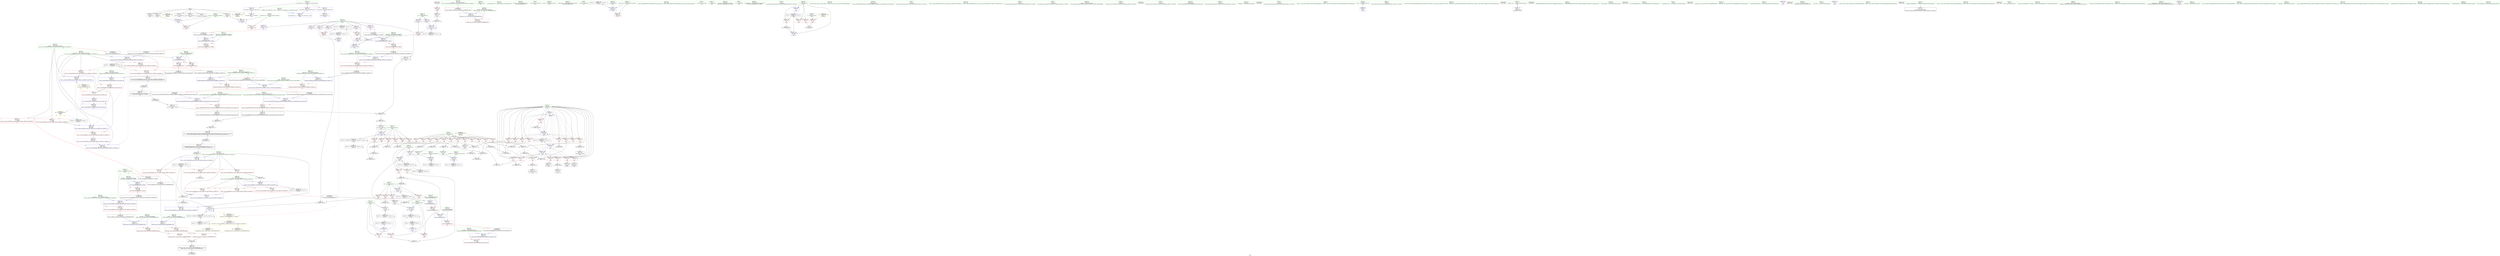 digraph "SVFG" {
	label="SVFG";

	Node0x55c7b1541890 [shape=record,color=grey,label="{NodeID: 0\nNullPtr}"];
	Node0x55c7b1541890 -> Node0x55c7b156ec10[style=solid];
	Node0x55c7b1541890 -> Node0x55c7b156ed10[style=solid];
	Node0x55c7b1541890 -> Node0x55c7b156ede0[style=solid];
	Node0x55c7b1541890 -> Node0x55c7b156eeb0[style=solid];
	Node0x55c7b1541890 -> Node0x55c7b156ef80[style=solid];
	Node0x55c7b1541890 -> Node0x55c7b156f050[style=solid];
	Node0x55c7b1541890 -> Node0x55c7b157bd70[style=solid];
	Node0x55c7b159f870 [shape=record,color=black,label="{NodeID: 443\nMR_46V_3 = PHI(MR_46V_6, MR_46V_2, )\npts\{382 \}\n}"];
	Node0x55c7b159f870 -> Node0x55c7b15724a0[style=dashed];
	Node0x55c7b159f870 -> Node0x55c7b1572640[style=dashed];
	Node0x55c7b159f870 -> Node0x55c7b157d940[style=dashed];
	Node0x55c7b159f870 -> Node0x55c7b159f870[style=dashed];
	Node0x55c7b157e090 [shape=record,color=blue,label="{NodeID: 277\n494\<--491\nthis.addr\<--this\n_ZNK9__gnu_cxx5__ops14_Iter_less_valclIPiKiEEbT_RT0_\n}"];
	Node0x55c7b157e090 -> Node0x55c7b1573410[style=dashed];
	Node0x55c7b1571d50 [shape=record,color=red,label="{NodeID: 194\n248\<--76\n\<--pos\nmain\n}"];
	Node0x55c7b1571d50 -> Node0x55c7b1582fa0[style=solid];
	Node0x55c7b156e640 [shape=record,color=black,label="{NodeID: 111\n133\<--132\nconv11\<--\nmain\n}"];
	Node0x55c7b156e640 -> Node0x55c7b1583720[style=solid];
	Node0x55c7b156d030 [shape=record,color=green,label="{NodeID: 28\n56\<--57\nj\<--j_field_insensitive\nmain\n}"];
	Node0x55c7b15781b0 [shape=record,color=grey,label="{NodeID: 388\n223 = Binary(221, 222, )\n}"];
	Node0x55c7b15781b0 -> Node0x55c7b1579530[style=solid];
	Node0x55c7b1573410 [shape=record,color=red,label="{NodeID: 222\n503\<--494\nthis1\<--this.addr\n_ZNK9__gnu_cxx5__ops14_Iter_less_valclIPiKiEEbT_RT0_\n}"];
	Node0x55c7b1574fe0 [shape=record,color=purple,label="{NodeID: 139\n143\<--115\narrayidx16\<--vla4\nmain\n}"];
	Node0x55c7b1574fe0 -> Node0x55c7b1571ef0[style=solid];
	Node0x55c7b156f980 [shape=record,color=green,label="{NodeID: 56\n322\<--323\n__gxx_personality_v0\<--__gxx_personality_v0_field_insensitive\n}"];
	Node0x55c7b15c6c80 [shape=record,color=black,label="{NodeID: 582\n512 = PHI(457, )\n1st arg _ZSt10__distanceIPiENSt15iterator_traitsIT_E15difference_typeES2_S2_St26random_access_iterator_tag }"];
	Node0x55c7b15c6c80 -> Node0x55c7b157e3d0[style=solid];
	Node0x55c7b15a93e0 [shape=record,color=yellow,style=double,label="{NodeID: 499\n16V_1 = ENCHI(MR_16V_0)\npts\{63 \}\nFun[main]}"];
	Node0x55c7b15a93e0 -> Node0x55c7b157c830[style=dashed];
	Node0x55c7b1597170 [shape=record,color=black,label="{NodeID: 416\nMR_8V_2 = PHI(MR_8V_4, MR_8V_1, )\npts\{51 \}\n}"];
	Node0x55c7b1597170 -> Node0x55c7b157c010[style=dashed];
	Node0x55c7b157caa0 [shape=record,color=blue,label="{NodeID: 250\n74\<--181\nmid\<--div\nmain\n}"];
	Node0x55c7b157caa0 -> Node0x55c7b1577540[style=dashed];
	Node0x55c7b157caa0 -> Node0x55c7b1577610[style=dashed];
	Node0x55c7b157caa0 -> Node0x55c7b15776e0[style=dashed];
	Node0x55c7b157caa0 -> Node0x55c7b15777b0[style=dashed];
	Node0x55c7b157caa0 -> Node0x55c7b157caa0[style=dashed];
	Node0x55c7b157caa0 -> Node0x55c7b1599470[style=dashed];
	Node0x55c7b15766a0 [shape=record,color=red,label="{NodeID: 167\n150\<--54\n\<--i\nmain\n}"];
	Node0x55c7b15766a0 -> Node0x55c7b1573bd0[style=solid];
	Node0x55c7b15711c0 [shape=record,color=green,label="{NodeID: 84\n474\<--475\nagg.tmp\<--agg.tmp_field_insensitive\n_ZSt7advanceIPilEvRT_T0_\n}"];
	Node0x55c7b1566b60 [shape=record,color=green,label="{NodeID: 1\n7\<--1\n__dso_handle\<--dummyObj\nGlob }"];
	Node0x55c7b159fd70 [shape=record,color=black,label="{NodeID: 444\nMR_52V_3 = PHI(MR_52V_5, MR_52V_2, )\npts\{388 \}\n}"];
	Node0x55c7b159fd70 -> Node0x55c7b15728b0[style=dashed];
	Node0x55c7b159fd70 -> Node0x55c7b1572980[style=dashed];
	Node0x55c7b159fd70 -> Node0x55c7b1572a50[style=dashed];
	Node0x55c7b159fd70 -> Node0x55c7b157dae0[style=dashed];
	Node0x55c7b159fd70 -> Node0x55c7b157dbb0[style=dashed];
	Node0x55c7b157e160 [shape=record,color=blue,label="{NodeID: 278\n496\<--492\n__it.addr\<--__it\n_ZNK9__gnu_cxx5__ops14_Iter_less_valclIPiKiEEbT_RT0_\n}"];
	Node0x55c7b157e160 -> Node0x55c7b15734e0[style=dashed];
	Node0x55c7b1571e20 [shape=record,color=red,label="{NodeID: 195\n132\<--129\n\<--call10\nmain\n}"];
	Node0x55c7b1571e20 -> Node0x55c7b156e640[style=solid];
	Node0x55c7b156e710 [shape=record,color=black,label="{NodeID: 112\n137\<--136\nidxprom\<--\nmain\n}"];
	Node0x55c7b156d100 [shape=record,color=green,label="{NodeID: 29\n58\<--59\nsecond\<--second_field_insensitive\nmain\n}"];
	Node0x55c7b15a7b50 [shape=record,color=yellow,style=double,label="{NodeID: 472\n56V_1 = ENCHI(MR_56V_0)\npts\{392 \}\nFun[_ZSt7advanceIPilEvRT_T0_]|{<s0>26|<s1>26}}"];
	Node0x55c7b15a7b50:s0 -> Node0x55c7b157bb10[style=dashed,color=red];
	Node0x55c7b15a7b50:s1 -> Node0x55c7b157e710[style=dashed,color=red];
	Node0x55c7b1578330 [shape=record,color=grey,label="{NodeID: 389\n181 = Binary(180, 182, )\n}"];
	Node0x55c7b1578330 -> Node0x55c7b157caa0[style=solid];
	Node0x55c7b15734e0 [shape=record,color=red,label="{NodeID: 223\n504\<--496\n\<--__it.addr\n_ZNK9__gnu_cxx5__ops14_Iter_less_valclIPiKiEEbT_RT0_\n}"];
	Node0x55c7b15734e0 -> Node0x55c7b1573680[style=solid];
	Node0x55c7b15750b0 [shape=record,color=purple,label="{NodeID: 140\n152\<--115\narrayidx21\<--vla4\nmain\n}"];
	Node0x55c7b15750b0 -> Node0x55c7b157c5c0[style=solid];
	Node0x55c7b156fa80 [shape=record,color=green,label="{NodeID: 57\n334\<--335\n__first.addr\<--__first.addr_field_insensitive\n_ZSt11lower_boundIPiiET_S1_S1_RKT0_\n}"];
	Node0x55c7b156fa80 -> Node0x55c7b1572160[style=solid];
	Node0x55c7b156fa80 -> Node0x55c7b157d1f0[style=solid];
	Node0x55c7b15c6dc0 [shape=record,color=black,label="{NodeID: 583\n529 = PHI(446, 484, )\n0th arg _ZSt19__iterator_categoryIPiENSt15iterator_traitsIT_E17iterator_categoryERKS2_ }"];
	Node0x55c7b15c6dc0 -> Node0x55c7b157e4a0[style=solid];
	Node0x55c7b1597670 [shape=record,color=black,label="{NodeID: 417\nMR_12V_2 = PHI(MR_12V_6, MR_12V_1, )\npts\{55 \}\n}"];
	Node0x55c7b1597670 -> Node0x55c7b157c420[style=dashed];
	Node0x55c7b157cb70 [shape=record,color=blue,label="{NodeID: 251\n54\<--86\ni\<--\nmain\n}"];
	Node0x55c7b157cb70 -> Node0x55c7b1576840[style=dashed];
	Node0x55c7b157cb70 -> Node0x55c7b1576910[style=dashed];
	Node0x55c7b157cb70 -> Node0x55c7b15769e0[style=dashed];
	Node0x55c7b157cb70 -> Node0x55c7b1576ab0[style=dashed];
	Node0x55c7b157cb70 -> Node0x55c7b1576b80[style=dashed];
	Node0x55c7b157cb70 -> Node0x55c7b1576c50[style=dashed];
	Node0x55c7b157cb70 -> Node0x55c7b1576d20[style=dashed];
	Node0x55c7b157cb70 -> Node0x55c7b1576df0[style=dashed];
	Node0x55c7b157cb70 -> Node0x55c7b1576ec0[style=dashed];
	Node0x55c7b157cb70 -> Node0x55c7b157cb70[style=dashed];
	Node0x55c7b157cb70 -> Node0x55c7b157cde0[style=dashed];
	Node0x55c7b157cb70 -> Node0x55c7b1597670[style=dashed];
	Node0x55c7b1576770 [shape=record,color=red,label="{NodeID: 168\n155\<--54\n\<--i\nmain\n}"];
	Node0x55c7b1576770 -> Node0x55c7b1577bb0[style=solid];
	Node0x55c7b1571290 [shape=record,color=green,label="{NodeID: 85\n476\<--477\nundef.agg.tmp\<--undef.agg.tmp_field_insensitive\n_ZSt7advanceIPilEvRT_T0_\n}"];
	Node0x55c7b15511d0 [shape=record,color=green,label="{NodeID: 2\n8\<--1\n_ZSt3cin\<--dummyObj\nGlob }"];
	Node0x55c7b15a0270 [shape=record,color=black,label="{NodeID: 445\nMR_54V_2 = PHI(MR_54V_3, MR_54V_1, )\npts\{390 \}\n}"];
	Node0x55c7b15a0270 -> Node0x55c7b157d7a0[style=dashed];
	Node0x55c7b157e230 [shape=record,color=blue,label="{NodeID: 279\n498\<--493\n__val.addr\<--__val\n_ZNK9__gnu_cxx5__ops14_Iter_less_valclIPiKiEEbT_RT0_\n}"];
	Node0x55c7b157e230 -> Node0x55c7b15735b0[style=dashed];
	Node0x55c7b1571ef0 [shape=record,color=red,label="{NodeID: 196\n144\<--143\n\<--arrayidx16\nmain\n}"];
	Node0x55c7b1571ef0 -> Node0x55c7b1583420[style=solid];
	Node0x55c7b156e7e0 [shape=record,color=black,label="{NodeID: 113\n142\<--141\nidxprom15\<--sub14\nmain\n}"];
	Node0x55c7b156d1d0 [shape=record,color=green,label="{NodeID: 30\n60\<--61\nexn.slot\<--exn.slot_field_insensitive\nmain\n}"];
	Node0x55c7b156d1d0 -> Node0x55c7b1576f90[style=solid];
	Node0x55c7b156d1d0 -> Node0x55c7b157c760[style=solid];
	Node0x55c7b15784b0 [shape=record,color=grey,label="{NodeID: 390\n201 = Binary(199, 200, )\n}"];
	Node0x55c7b15784b0 -> Node0x55c7b157cc40[style=solid];
	Node0x55c7b15735b0 [shape=record,color=red,label="{NodeID: 224\n506\<--498\n\<--__val.addr\n_ZNK9__gnu_cxx5__ops14_Iter_less_valclIPiKiEEbT_RT0_\n}"];
	Node0x55c7b15735b0 -> Node0x55c7b1573750[style=solid];
	Node0x55c7b1575180 [shape=record,color=purple,label="{NodeID: 141\n193\<--115\nadd.ptr27\<--vla4\nmain\n}"];
	Node0x55c7b156fb50 [shape=record,color=green,label="{NodeID: 58\n336\<--337\n__last.addr\<--__last.addr_field_insensitive\n_ZSt11lower_boundIPiiET_S1_S1_RKT0_\n}"];
	Node0x55c7b156fb50 -> Node0x55c7b1572230[style=solid];
	Node0x55c7b156fb50 -> Node0x55c7b157d2c0[style=solid];
	Node0x55c7b15c6fd0 [shape=record,color=black,label="{NodeID: 584\n444 = PHI(396, )\n0th arg _ZSt8distanceIPiENSt15iterator_traitsIT_E15difference_typeES2_S2_ }"];
	Node0x55c7b15c6fd0 -> Node0x55c7b157dc80[style=solid];
	Node0x55c7b1597b70 [shape=record,color=black,label="{NodeID: 418\nMR_18V_2 = PHI(MR_18V_3, MR_18V_1, )\npts\{65 \}\n}"];
	Node0x55c7b1597b70 -> Node0x55c7b157c0e0[style=dashed];
	Node0x55c7b157cc40 [shape=record,color=blue,label="{NodeID: 252\n78\<--201\nref.tmp\<--add32\nmain\n|{|<s2>10}}"];
	Node0x55c7b157cc40 -> Node0x55c7b157cc40[style=dashed];
	Node0x55c7b157cc40 -> Node0x55c7b1596f50[style=dashed];
	Node0x55c7b157cc40:s2 -> Node0x55c7b15a8cb0[style=dashed,color=red];
	Node0x55c7b1576840 [shape=record,color=red,label="{NodeID: 169\n186\<--54\n\<--i\nmain\n}"];
	Node0x55c7b1576840 -> Node0x55c7b1588bb0[style=solid];
	Node0x55c7b1571360 [shape=record,color=green,label="{NodeID: 86\n487\<--488\n_ZSt9__advanceIPilEvRT_T0_St26random_access_iterator_tag\<--_ZSt9__advanceIPilEvRT_T0_St26random_access_iterator_tag_field_insensitive\n}"];
	Node0x55c7b1551260 [shape=record,color=green,label="{NodeID: 3\n9\<--1\n_ZSt4cout\<--dummyObj\nGlob }"];
	Node0x55c7b15a0770 [shape=record,color=black,label="{NodeID: 446\nMR_56V_2 = PHI(MR_56V_4, MR_56V_1, )\npts\{392 \}\n}"];
	Node0x55c7b15a0770 -> Node0x55c7b157d870[style=dashed];
	Node0x55c7b157e300 [shape=record,color=blue,label="{NodeID: 280\n515\<--511\n__first.addr\<--__first\n_ZSt10__distanceIPiENSt15iterator_traitsIT_E15difference_typeES2_S2_St26random_access_iterator_tag\n}"];
	Node0x55c7b157e300 -> Node0x55c7b1573820[style=dashed];
	Node0x55c7b1571fc0 [shape=record,color=red,label="{NodeID: 197\n148\<--147\n\<--arrayidx18\nmain\n}"];
	Node0x55c7b1571fc0 -> Node0x55c7b1583420[style=solid];
	Node0x55c7b156e8b0 [shape=record,color=black,label="{NodeID: 114\n146\<--145\nidxprom17\<--\nmain\n}"];
	Node0x55c7b156d2a0 [shape=record,color=green,label="{NodeID: 31\n62\<--63\nehselector.slot\<--ehselector.slot_field_insensitive\nmain\n}"];
	Node0x55c7b156d2a0 -> Node0x55c7b1577060[style=solid];
	Node0x55c7b156d2a0 -> Node0x55c7b157c830[style=solid];
	Node0x55c7b1578630 [shape=record,color=grey,label="{NodeID: 391\n196 = Binary(195, 86, )\n}"];
	Node0x55c7b1578630 -> Node0x55c7b1573d70[style=solid];
	Node0x55c7b1573680 [shape=record,color=red,label="{NodeID: 225\n505\<--504\n\<--\n_ZNK9__gnu_cxx5__ops14_Iter_less_valclIPiKiEEbT_RT0_\n}"];
	Node0x55c7b1573680 -> Node0x55c7b1588730[style=solid];
	Node0x55c7b1575250 [shape=record,color=purple,label="{NodeID: 142\n194\<--115\nadd.ptr28\<--vla4\nmain\n|{<s0>10}}"];
	Node0x55c7b1575250:s0 -> Node0x55c7b15c7d00[style=solid,color=red];
	Node0x55c7b156fc20 [shape=record,color=green,label="{NodeID: 59\n338\<--339\n__val.addr\<--__val.addr_field_insensitive\n_ZSt11lower_boundIPiiET_S1_S1_RKT0_\n}"];
	Node0x55c7b156fc20 -> Node0x55c7b1572300[style=solid];
	Node0x55c7b156fc20 -> Node0x55c7b157d390[style=solid];
	Node0x55c7b15c70e0 [shape=record,color=black,label="{NodeID: 585\n445 = PHI(397, )\n1st arg _ZSt8distanceIPiENSt15iterator_traitsIT_E15difference_typeES2_S2_ }"];
	Node0x55c7b15c70e0 -> Node0x55c7b157dd50[style=solid];
	Node0x55c7b1598070 [shape=record,color=black,label="{NodeID: 419\nMR_20V_2 = PHI(MR_20V_3, MR_20V_1, )\npts\{67 \}\n}"];
	Node0x55c7b1598070 -> Node0x55c7b157c1b0[style=dashed];
	Node0x55c7b157cd10 [shape=record,color=blue,label="{NodeID: 253\n76\<--211\npos\<--conv35\nmain\n}"];
	Node0x55c7b157cd10 -> Node0x55c7b1577880[style=dashed];
	Node0x55c7b157cd10 -> Node0x55c7b1577950[style=dashed];
	Node0x55c7b157cd10 -> Node0x55c7b1577a20[style=dashed];
	Node0x55c7b157cd10 -> Node0x55c7b1571bb0[style=dashed];
	Node0x55c7b157cd10 -> Node0x55c7b1571c80[style=dashed];
	Node0x55c7b157cd10 -> Node0x55c7b1571d50[style=dashed];
	Node0x55c7b157cd10 -> Node0x55c7b157cd10[style=dashed];
	Node0x55c7b157cd10 -> Node0x55c7b1596e60[style=dashed];
	Node0x55c7b1576910 [shape=record,color=red,label="{NodeID: 170\n195\<--54\n\<--i\nmain\n}"];
	Node0x55c7b1576910 -> Node0x55c7b1578630[style=solid];
	Node0x55c7b1571460 [shape=record,color=green,label="{NodeID: 87\n494\<--495\nthis.addr\<--this.addr_field_insensitive\n_ZNK9__gnu_cxx5__ops14_Iter_less_valclIPiKiEEbT_RT0_\n}"];
	Node0x55c7b1571460 -> Node0x55c7b1573410[style=solid];
	Node0x55c7b1571460 -> Node0x55c7b157e090[style=solid];
	Node0x55c7b1551920 [shape=record,color=green,label="{NodeID: 4\n10\<--1\n.str\<--dummyObj\nGlob }"];
	Node0x55c7b157e3d0 [shape=record,color=blue,label="{NodeID: 281\n517\<--512\n__last.addr\<--__last\n_ZSt10__distanceIPiENSt15iterator_traitsIT_E15difference_typeES2_S2_St26random_access_iterator_tag\n}"];
	Node0x55c7b157e3d0 -> Node0x55c7b15738f0[style=dashed];
	Node0x55c7b1572090 [shape=record,color=red,label="{NodeID: 198\n199\<--198\n\<--arrayidx31\nmain\n}"];
	Node0x55c7b1572090 -> Node0x55c7b15784b0[style=solid];
	Node0x55c7b1573bd0 [shape=record,color=black,label="{NodeID: 115\n151\<--150\nidxprom20\<--\nmain\n}"];
	Node0x55c7b156d370 [shape=record,color=green,label="{NodeID: 32\n64\<--65\nsaved_stack\<--saved_stack_field_insensitive\nmain\n}"];
	Node0x55c7b156d370 -> Node0x55c7b1577130[style=solid];
	Node0x55c7b156d370 -> Node0x55c7b157c0e0[style=solid];
	Node0x55c7b15787b0 [shape=record,color=grey,label="{NodeID: 392\n208 = Binary(206, 207, )\n}"];
	Node0x55c7b15787b0 -> Node0x55c7b1578930[style=solid];
	Node0x55c7b1573750 [shape=record,color=red,label="{NodeID: 226\n507\<--506\n\<--\n_ZNK9__gnu_cxx5__ops14_Iter_less_valclIPiKiEEbT_RT0_\n}"];
	Node0x55c7b1573750 -> Node0x55c7b1588730[style=solid];
	Node0x55c7b1575320 [shape=record,color=purple,label="{NodeID: 143\n198\<--115\narrayidx31\<--vla4\nmain\n}"];
	Node0x55c7b1575320 -> Node0x55c7b1572090[style=solid];
	Node0x55c7b156fcf0 [shape=record,color=green,label="{NodeID: 60\n340\<--341\nagg.tmp\<--agg.tmp_field_insensitive\n_ZSt11lower_boundIPiiET_S1_S1_RKT0_\n}"];
	Node0x55c7b15c71f0 [shape=record,color=black,label="{NodeID: 586\n466 = PHI(391, )\n0th arg _ZSt7advanceIPilEvRT_T0_ }"];
	Node0x55c7b15c71f0 -> Node0x55c7b157de20[style=solid];
	Node0x55c7b1598570 [shape=record,color=black,label="{NodeID: 420\nMR_22V_2 = PHI(MR_22V_3, MR_22V_1, )\npts\{69 \}\n}"];
	Node0x55c7b1598570 -> Node0x55c7b157c280[style=dashed];
	Node0x55c7b157cde0 [shape=record,color=blue,label="{NodeID: 254\n54\<--259\ni\<--inc62\nmain\n}"];
	Node0x55c7b157cde0 -> Node0x55c7b1576840[style=dashed];
	Node0x55c7b157cde0 -> Node0x55c7b1576910[style=dashed];
	Node0x55c7b157cde0 -> Node0x55c7b15769e0[style=dashed];
	Node0x55c7b157cde0 -> Node0x55c7b1576ab0[style=dashed];
	Node0x55c7b157cde0 -> Node0x55c7b1576b80[style=dashed];
	Node0x55c7b157cde0 -> Node0x55c7b1576c50[style=dashed];
	Node0x55c7b157cde0 -> Node0x55c7b1576d20[style=dashed];
	Node0x55c7b157cde0 -> Node0x55c7b1576df0[style=dashed];
	Node0x55c7b157cde0 -> Node0x55c7b1576ec0[style=dashed];
	Node0x55c7b157cde0 -> Node0x55c7b157cb70[style=dashed];
	Node0x55c7b157cde0 -> Node0x55c7b157cde0[style=dashed];
	Node0x55c7b157cde0 -> Node0x55c7b1597670[style=dashed];
	Node0x55c7b15769e0 [shape=record,color=red,label="{NodeID: 171\n218\<--54\n\<--i\nmain\n}"];
	Node0x55c7b15769e0 -> Node0x55c7b1588a30[style=solid];
	Node0x55c7b1571530 [shape=record,color=green,label="{NodeID: 88\n496\<--497\n__it.addr\<--__it.addr_field_insensitive\n_ZNK9__gnu_cxx5__ops14_Iter_less_valclIPiKiEEbT_RT0_\n}"];
	Node0x55c7b1571530 -> Node0x55c7b15734e0[style=solid];
	Node0x55c7b1571530 -> Node0x55c7b157e160[style=solid];
	Node0x55c7b15519b0 [shape=record,color=green,label="{NodeID: 5\n12\<--1\n.str.1\<--dummyObj\nGlob }"];
	Node0x55c7b157e4a0 [shape=record,color=blue,label="{NodeID: 282\n532\<--529\n.addr\<--\n_ZSt19__iterator_categoryIPiENSt15iterator_traitsIT_E17iterator_categoryERKS2_\n}"];
	Node0x55c7b1572160 [shape=record,color=red,label="{NodeID: 199\n347\<--334\n\<--__first.addr\n_ZSt11lower_boundIPiiET_S1_S1_RKT0_\n|{<s0>19}}"];
	Node0x55c7b1572160:s0 -> Node0x55c7b15c7440[style=solid,color=red];
	Node0x55c7b1573ca0 [shape=record,color=black,label="{NodeID: 116\n192\<--191\nidx.ext\<--\nmain\n}"];
	Node0x55c7b156d440 [shape=record,color=green,label="{NodeID: 33\n66\<--67\n__vla_expr\<--__vla_expr_field_insensitive\nmain\n}"];
	Node0x55c7b156d440 -> Node0x55c7b157c1b0[style=solid];
	Node0x55c7b1578930 [shape=record,color=grey,label="{NodeID: 393\n209 = Binary(208, 210, )\n}"];
	Node0x55c7b1578930 -> Node0x55c7b1573f10[style=solid];
	Node0x55c7b1573820 [shape=record,color=red,label="{NodeID: 227\n522\<--515\n\<--__first.addr\n_ZSt10__distanceIPiENSt15iterator_traitsIT_E15difference_typeES2_S2_St26random_access_iterator_tag\n}"];
	Node0x55c7b1573820 -> Node0x55c7b15744c0[style=solid];
	Node0x55c7b15753f0 [shape=record,color=purple,label="{NodeID: 144\n550\<--549\nadd.ptr\<--\n_ZSt9__advanceIPilEvRT_T0_St26random_access_iterator_tag\n}"];
	Node0x55c7b15753f0 -> Node0x55c7b157e710[style=solid];
	Node0x55c7b156fdc0 [shape=record,color=green,label="{NodeID: 61\n342\<--343\nundef.agg.tmp\<--undef.agg.tmp_field_insensitive\n_ZSt11lower_boundIPiiET_S1_S1_RKT0_\n}"];
	Node0x55c7b15c7300 [shape=record,color=black,label="{NodeID: 587\n467 = PHI(412, )\n1st arg _ZSt7advanceIPilEvRT_T0_ }"];
	Node0x55c7b15c7300 -> Node0x55c7b157def0[style=solid];
	Node0x55c7b1598a70 [shape=record,color=black,label="{NodeID: 421\nMR_24V_2 = PHI(MR_24V_4, MR_24V_1, )\npts\{71 \}\n}"];
	Node0x55c7b1598a70 -> Node0x55c7b157c900[style=dashed];
	Node0x55c7b157ceb0 [shape=record,color=blue,label="{NodeID: 255\n72\<--268\nr\<--sub67\nmain\n}"];
	Node0x55c7b157ceb0 -> Node0x55c7b15a3970[style=dashed];
	Node0x55c7b1576ab0 [shape=record,color=red,label="{NodeID: 172\n235\<--54\n\<--i\nmain\n}"];
	Node0x55c7b1576ab0 -> Node0x55c7b1583ba0[style=solid];
	Node0x55c7b1571600 [shape=record,color=green,label="{NodeID: 89\n498\<--499\n__val.addr\<--__val.addr_field_insensitive\n_ZNK9__gnu_cxx5__ops14_Iter_less_valclIPiKiEEbT_RT0_\n}"];
	Node0x55c7b1571600 -> Node0x55c7b15735b0[style=solid];
	Node0x55c7b1571600 -> Node0x55c7b157e230[style=solid];
	Node0x55c7b156bce0 [shape=record,color=green,label="{NodeID: 6\n15\<--1\n\<--dummyObj\nCan only get source location for instruction, argument, global var or function.}"];
	Node0x55c7b157e570 [shape=record,color=blue,label="{NodeID: 283\n541\<--537\n__i.addr\<--__i\n_ZSt9__advanceIPilEvRT_T0_St26random_access_iterator_tag\n}"];
	Node0x55c7b157e570 -> Node0x55c7b15739c0[style=dashed];
	Node0x55c7b1572230 [shape=record,color=red,label="{NodeID: 200\n348\<--336\n\<--__last.addr\n_ZSt11lower_boundIPiiET_S1_S1_RKT0_\n|{<s0>19}}"];
	Node0x55c7b1572230:s0 -> Node0x55c7b15c7580[style=solid,color=red];
	Node0x55c7b1573d70 [shape=record,color=black,label="{NodeID: 117\n197\<--196\nidxprom30\<--sub29\nmain\n}"];
	Node0x55c7b156d510 [shape=record,color=green,label="{NodeID: 34\n68\<--69\n__vla_expr5\<--__vla_expr5_field_insensitive\nmain\n}"];
	Node0x55c7b156d510 -> Node0x55c7b157c280[style=solid];
	Node0x55c7b1578ab0 [shape=record,color=grey,label="{NodeID: 394\n102 = Binary(101, 86, )\n}"];
	Node0x55c7b1578ab0 -> Node0x55c7b156e300[style=solid];
	Node0x55c7b15738f0 [shape=record,color=red,label="{NodeID: 228\n521\<--517\n\<--__last.addr\n_ZSt10__distanceIPiENSt15iterator_traitsIT_E15difference_typeES2_S2_St26random_access_iterator_tag\n}"];
	Node0x55c7b15738f0 -> Node0x55c7b15743f0[style=solid];
	Node0x55c7b15754c0 [shape=record,color=red,label="{NodeID: 145\n89\<--46\n\<--T\nmain\n}"];
	Node0x55c7b15754c0 -> Node0x55c7b15888b0[style=solid];
	Node0x55c7b156fe90 [shape=record,color=green,label="{NodeID: 62\n351\<--352\n_ZN9__gnu_cxx5__ops15__iter_less_valEv\<--_ZN9__gnu_cxx5__ops15__iter_less_valEv_field_insensitive\n}"];
	Node0x55c7b15c7440 [shape=record,color=black,label="{NodeID: 588\n376 = PHI(347, )\n0th arg _ZSt13__lower_boundIPiiN9__gnu_cxx5__ops14_Iter_less_valEET_S4_S4_RKT0_T1_ }"];
	Node0x55c7b15c7440 -> Node0x55c7b157d460[style=solid];
	Node0x55c7b1598f70 [shape=record,color=black,label="{NodeID: 422\nMR_26V_2 = PHI(MR_26V_4, MR_26V_1, )\npts\{73 \}\n}"];
	Node0x55c7b1598f70 -> Node0x55c7b157c9d0[style=dashed];
	Node0x55c7b157cf80 [shape=record,color=blue,label="{NodeID: 256\n50\<--272\nans\<--conv69\nmain\n}"];
	Node0x55c7b157cf80 -> Node0x55c7b15a2f70[style=dashed];
	Node0x55c7b1576b80 [shape=record,color=red,label="{NodeID: 173\n238\<--54\n\<--i\nmain\n}"];
	Node0x55c7b1576b80 -> Node0x55c7b15799b0[style=solid];
	Node0x55c7b15716d0 [shape=record,color=green,label="{NodeID: 90\n513\<--514\n\<--field_insensitive\n_ZSt10__distanceIPiENSt15iterator_traitsIT_E15difference_typeES2_S2_St26random_access_iterator_tag\n}"];
	Node0x55c7b156bd70 [shape=record,color=green,label="{NodeID: 7\n81\<--1\n\<--dummyObj\nCan only get source location for instruction, argument, global var or function.}"];
	Node0x55c7b157e640 [shape=record,color=blue,label="{NodeID: 284\n543\<--538\n__n.addr\<--__n\n_ZSt9__advanceIPilEvRT_T0_St26random_access_iterator_tag\n}"];
	Node0x55c7b157e640 -> Node0x55c7b1573a90[style=dashed];
	Node0x55c7b1572300 [shape=record,color=red,label="{NodeID: 201\n349\<--338\n\<--__val.addr\n_ZSt11lower_boundIPiiET_S1_S1_RKT0_\n|{<s0>19}}"];
	Node0x55c7b1572300:s0 -> Node0x55c7b15c76c0[style=solid,color=red];
	Node0x55c7b1573e40 [shape=record,color=black,label="{NodeID: 118\n206\<--203\nsub.ptr.lhs.cast\<--call34\nmain\n}"];
	Node0x55c7b1573e40 -> Node0x55c7b15787b0[style=solid];
	Node0x55c7b156d5e0 [shape=record,color=green,label="{NodeID: 35\n70\<--71\nl\<--l_field_insensitive\nmain\n}"];
	Node0x55c7b156d5e0 -> Node0x55c7b1577200[style=solid];
	Node0x55c7b156d5e0 -> Node0x55c7b15772d0[style=solid];
	Node0x55c7b156d5e0 -> Node0x55c7b157c900[style=solid];
	Node0x55c7b156d5e0 -> Node0x55c7b157d050[style=solid];
	Node0x55c7b1578c30 [shape=record,color=grey,label="{NodeID: 395\n407 = Binary(406, 408, )\n}"];
	Node0x55c7b1578c30 -> Node0x55c7b157d7a0[style=solid];
	Node0x55c7b15739c0 [shape=record,color=red,label="{NodeID: 229\n548\<--541\n\<--__i.addr\n_ZSt9__advanceIPilEvRT_T0_St26random_access_iterator_tag\n}"];
	Node0x55c7b15739c0 -> Node0x55c7b157bb10[style=solid];
	Node0x55c7b15739c0 -> Node0x55c7b157e710[style=solid];
	Node0x55c7b1575590 [shape=record,color=red,label="{NodeID: 146\n88\<--48\n\<--t\nmain\n}"];
	Node0x55c7b1575590 -> Node0x55c7b15888b0[style=solid];
	Node0x55c7b156ff90 [shape=record,color=green,label="{NodeID: 63\n354\<--355\n_ZSt13__lower_boundIPiiN9__gnu_cxx5__ops14_Iter_less_valEET_S4_S4_RKT0_T1_\<--_ZSt13__lower_boundIPiiN9__gnu_cxx5__ops14_Iter_less_valEET_S4_S4_RKT0_T1__field_insensitive\n}"];
	Node0x55c7b15c7580 [shape=record,color=black,label="{NodeID: 589\n377 = PHI(348, )\n1st arg _ZSt13__lower_boundIPiiN9__gnu_cxx5__ops14_Iter_less_valEET_S4_S4_RKT0_T1_ }"];
	Node0x55c7b15c7580 -> Node0x55c7b157d530[style=solid];
	Node0x55c7b1599470 [shape=record,color=black,label="{NodeID: 423\nMR_28V_2 = PHI(MR_28V_3, MR_28V_1, )\npts\{75 \}\n}"];
	Node0x55c7b1599470 -> Node0x55c7b157caa0[style=dashed];
	Node0x55c7b1599470 -> Node0x55c7b1599470[style=dashed];
	Node0x55c7b157d050 [shape=record,color=blue,label="{NodeID: 257\n70\<--275\nl\<--add70\nmain\n}"];
	Node0x55c7b157d050 -> Node0x55c7b15a3470[style=dashed];
	Node0x55c7b1576c50 [shape=record,color=red,label="{NodeID: 174\n244\<--54\n\<--i\nmain\n}"];
	Node0x55c7b1576c50 -> Node0x55c7b1583120[style=solid];
	Node0x55c7b15717a0 [shape=record,color=green,label="{NodeID: 91\n515\<--516\n__first.addr\<--__first.addr_field_insensitive\n_ZSt10__distanceIPiENSt15iterator_traitsIT_E15difference_typeES2_S2_St26random_access_iterator_tag\n}"];
	Node0x55c7b15717a0 -> Node0x55c7b1573820[style=solid];
	Node0x55c7b15717a0 -> Node0x55c7b157e300[style=solid];
	Node0x55c7b156be00 [shape=record,color=green,label="{NodeID: 8\n86\<--1\n\<--dummyObj\nCan only get source location for instruction, argument, global var or function.}"];
	Node0x55c7b157e710 [shape=record,color=blue,label="{NodeID: 285\n548\<--550\n\<--add.ptr\n_ZSt9__advanceIPilEvRT_T0_St26random_access_iterator_tag\n|{<s0>26}}"];
	Node0x55c7b157e710:s0 -> Node0x55c7b15adad0[style=dashed,color=blue];
	Node0x55c7b15723d0 [shape=record,color=red,label="{NodeID: 202\n396\<--381\n\<--__first.addr\n_ZSt13__lower_boundIPiiN9__gnu_cxx5__ops14_Iter_less_valEET_S4_S4_RKT0_T1_\n|{<s0>20}}"];
	Node0x55c7b15723d0:s0 -> Node0x55c7b15c6fd0[style=solid,color=red];
	Node0x55c7b1573f10 [shape=record,color=black,label="{NodeID: 119\n211\<--209\nconv35\<--sub.ptr.div\nmain\n}"];
	Node0x55c7b1573f10 -> Node0x55c7b157cd10[style=solid];
	Node0x55c7b156d6b0 [shape=record,color=green,label="{NodeID: 36\n72\<--73\nr\<--r_field_insensitive\nmain\n}"];
	Node0x55c7b156d6b0 -> Node0x55c7b15773a0[style=solid];
	Node0x55c7b156d6b0 -> Node0x55c7b1577470[style=solid];
	Node0x55c7b156d6b0 -> Node0x55c7b157c9d0[style=solid];
	Node0x55c7b156d6b0 -> Node0x55c7b157ceb0[style=solid];
	Node0x55c7b1578db0 [shape=record,color=grey,label="{NodeID: 396\n525 = Binary(523, 524, )\n}"];
	Node0x55c7b1578db0 -> Node0x55c7b15790b0[style=solid];
	Node0x55c7b1573a90 [shape=record,color=red,label="{NodeID: 230\n547\<--543\n\<--__n.addr\n_ZSt9__advanceIPilEvRT_T0_St26random_access_iterator_tag\n}"];
	Node0x55c7b1575660 [shape=record,color=red,label="{NodeID: 147\n283\<--48\n\<--t\nmain\n}"];
	Node0x55c7b1570090 [shape=record,color=green,label="{NodeID: 64\n379\<--380\n__comp\<--__comp_field_insensitive\n_ZSt13__lower_boundIPiiN9__gnu_cxx5__ops14_Iter_less_valEET_S4_S4_RKT0_T1_\n|{<s0>22}}"];
	Node0x55c7b1570090:s0 -> Node0x55c7b15c7800[style=solid,color=red];
	Node0x55c7b15c76c0 [shape=record,color=black,label="{NodeID: 590\n378 = PHI(349, )\n2nd arg _ZSt13__lower_boundIPiiN9__gnu_cxx5__ops14_Iter_less_valEET_S4_S4_RKT0_T1_ }"];
	Node0x55c7b15c76c0 -> Node0x55c7b157d600[style=solid];
	Node0x55c7b1599970 [shape=record,color=black,label="{NodeID: 424\nMR_30V_2 = PHI(MR_30V_3, MR_30V_1, )\npts\{77 \}\n}"];
	Node0x55c7b1599970 -> Node0x55c7b157cd10[style=dashed];
	Node0x55c7b1599970 -> Node0x55c7b1599970[style=dashed];
	Node0x55c7b1599970 -> Node0x55c7b1596e60[style=dashed];
	Node0x55c7b157d120 [shape=record,color=blue,label="{NodeID: 258\n48\<--305\nt\<--inc83\nmain\n}"];
	Node0x55c7b157d120 -> Node0x55c7b1597080[style=dashed];
	Node0x55c7b1576d20 [shape=record,color=red,label="{NodeID: 175\n250\<--54\n\<--i\nmain\n}"];
	Node0x55c7b1576d20 -> Node0x55c7b15838a0[style=solid];
	Node0x55c7b1571870 [shape=record,color=green,label="{NodeID: 92\n517\<--518\n__last.addr\<--__last.addr_field_insensitive\n_ZSt10__distanceIPiENSt15iterator_traitsIT_E15difference_typeES2_S2_St26random_access_iterator_tag\n}"];
	Node0x55c7b1571870 -> Node0x55c7b15738f0[style=solid];
	Node0x55c7b1571870 -> Node0x55c7b157e3d0[style=solid];
	Node0x55c7b156be90 [shape=record,color=green,label="{NodeID: 9\n93\<--1\n\<--dummyObj\nCan only get source location for instruction, argument, global var or function.}"];
	Node0x55c7b15724a0 [shape=record,color=red,label="{NodeID: 203\n410\<--381\n\<--__first.addr\n_ZSt13__lower_boundIPiiN9__gnu_cxx5__ops14_Iter_less_valEET_S4_S4_RKT0_T1_\n}"];
	Node0x55c7b15724a0 -> Node0x55c7b157d870[style=solid];
	Node0x55c7b1573fe0 [shape=record,color=black,label="{NodeID: 120\n272\<--271\nconv69\<--\nmain\n}"];
	Node0x55c7b1573fe0 -> Node0x55c7b157cf80[style=solid];
	Node0x55c7b156d780 [shape=record,color=green,label="{NodeID: 37\n74\<--75\nmid\<--mid_field_insensitive\nmain\n}"];
	Node0x55c7b156d780 -> Node0x55c7b1577540[style=solid];
	Node0x55c7b156d780 -> Node0x55c7b1577610[style=solid];
	Node0x55c7b156d780 -> Node0x55c7b15776e0[style=solid];
	Node0x55c7b156d780 -> Node0x55c7b15777b0[style=solid];
	Node0x55c7b156d780 -> Node0x55c7b157caa0[style=solid];
	Node0x55c7b15adad0 [shape=record,color=yellow,style=double,label="{NodeID: 563\n56V_2 = CSCHI(MR_56V_1)\npts\{392 \}\nCS[]|{<s0>21|<s1>21|<s2>21}}"];
	Node0x55c7b15adad0:s0 -> Node0x55c7b1572d90[style=dashed,color=blue];
	Node0x55c7b15adad0:s1 -> Node0x55c7b1572e60[style=dashed,color=blue];
	Node0x55c7b15adad0:s2 -> Node0x55c7b15a0770[style=dashed,color=blue];
	Node0x55c7b15a82b0 [shape=record,color=yellow,style=double,label="{NodeID: 480\n44V_1 = ENCHI(MR_44V_0)\npts\{79 116 \}\nFun[_ZSt13__lower_boundIPiiN9__gnu_cxx5__ops14_Iter_less_valEET_S4_S4_RKT0_T1_]|{<s0>22|<s1>22}}"];
	Node0x55c7b15a82b0:s0 -> Node0x55c7b15a8550[style=dashed,color=red];
	Node0x55c7b15a82b0:s1 -> Node0x55c7b15a8660[style=dashed,color=red];
	Node0x55c7b1578f30 [shape=record,color=grey,label="{NodeID: 397\n113 = Binary(112, 86, )\n}"];
	Node0x55c7b1578f30 -> Node0x55c7b156e3d0[style=solid];
	Node0x55c7b157bb10 [shape=record,color=red,label="{NodeID: 231\n549\<--548\n\<--\n_ZSt9__advanceIPilEvRT_T0_St26random_access_iterator_tag\n}"];
	Node0x55c7b157bb10 -> Node0x55c7b15753f0[style=solid];
	Node0x55c7b1575730 [shape=record,color=red,label="{NodeID: 148\n304\<--48\n\<--t\nmain\n}"];
	Node0x55c7b1575730 -> Node0x55c7b1578030[style=solid];
	Node0x55c7b1570160 [shape=record,color=green,label="{NodeID: 65\n381\<--382\n__first.addr\<--__first.addr_field_insensitive\n_ZSt13__lower_boundIPiiN9__gnu_cxx5__ops14_Iter_less_valEET_S4_S4_RKT0_T1_\n}"];
	Node0x55c7b1570160 -> Node0x55c7b15723d0[style=solid];
	Node0x55c7b1570160 -> Node0x55c7b15724a0[style=solid];
	Node0x55c7b1570160 -> Node0x55c7b1572570[style=solid];
	Node0x55c7b1570160 -> Node0x55c7b1572640[style=solid];
	Node0x55c7b1570160 -> Node0x55c7b157d460[style=solid];
	Node0x55c7b1570160 -> Node0x55c7b157d940[style=solid];
	Node0x55c7b1570160 -> Node0x55c7b157da10[style=solid];
	Node0x55c7b15c7800 [shape=record,color=black,label="{NodeID: 591\n491 = PHI(379, )\n0th arg _ZNK9__gnu_cxx5__ops14_Iter_less_valclIPiKiEEbT_RT0_ }"];
	Node0x55c7b15c7800 -> Node0x55c7b157e090[style=solid];
	Node0x55c7b1599e70 [shape=record,color=black,label="{NodeID: 425\nMR_32V_2 = PHI(MR_32V_3, MR_32V_1, )\npts\{79 \}\n}"];
	Node0x55c7b1599e70 -> Node0x55c7b157cc40[style=dashed];
	Node0x55c7b1599e70 -> Node0x55c7b1599e70[style=dashed];
	Node0x55c7b1599e70 -> Node0x55c7b1596f50[style=dashed];
	Node0x55c7b157d1f0 [shape=record,color=blue,label="{NodeID: 259\n334\<--331\n__first.addr\<--__first\n_ZSt11lower_boundIPiiET_S1_S1_RKT0_\n}"];
	Node0x55c7b157d1f0 -> Node0x55c7b1572160[style=dashed];
	Node0x55c7b1576df0 [shape=record,color=red,label="{NodeID: 176\n258\<--54\n\<--i\nmain\n}"];
	Node0x55c7b1576df0 -> Node0x55c7b15841a0[style=solid];
	Node0x55c7b1571940 [shape=record,color=green,label="{NodeID: 93\n530\<--531\nretval\<--retval_field_insensitive\n_ZSt19__iterator_categoryIPiENSt15iterator_traitsIT_E17iterator_categoryERKS2_\n}"];
	Node0x55c7b156bf50 [shape=record,color=green,label="{NodeID: 10\n135\<--1\n\<--dummyObj\nCan only get source location for instruction, argument, global var or function.}"];
	Node0x55c7b1582fa0 [shape=record,color=grey,label="{NodeID: 370\n249 = Binary(247, 248, )\n}"];
	Node0x55c7b1582fa0 -> Node0x55c7b15838a0[style=solid];
	Node0x55c7b1572570 [shape=record,color=red,label="{NodeID: 204\n424\<--381\n\<--__first.addr\n_ZSt13__lower_boundIPiiN9__gnu_cxx5__ops14_Iter_less_valEET_S4_S4_RKT0_T1_\n}"];
	Node0x55c7b1572570 -> Node0x55c7b1574d70[style=solid];
	Node0x55c7b15740b0 [shape=record,color=black,label="{NodeID: 121\n330\<--353\n_ZSt11lower_boundIPiiET_S1_S1_RKT0__ret\<--call\n_ZSt11lower_boundIPiiET_S1_S1_RKT0_\n|{<s0>10}}"];
	Node0x55c7b15740b0:s0 -> Node0x55c7b15c36e0[style=solid,color=blue];
	Node0x55c7b156d850 [shape=record,color=green,label="{NodeID: 38\n76\<--77\npos\<--pos_field_insensitive\nmain\n}"];
	Node0x55c7b156d850 -> Node0x55c7b1577880[style=solid];
	Node0x55c7b156d850 -> Node0x55c7b1577950[style=solid];
	Node0x55c7b156d850 -> Node0x55c7b1577a20[style=solid];
	Node0x55c7b156d850 -> Node0x55c7b1571bb0[style=solid];
	Node0x55c7b156d850 -> Node0x55c7b1571c80[style=solid];
	Node0x55c7b156d850 -> Node0x55c7b1571d50[style=solid];
	Node0x55c7b156d850 -> Node0x55c7b157cd10[style=solid];
	Node0x55c7b15c2fb0 [shape=record,color=black,label="{NodeID: 564\n82 = PHI()\n}"];
	Node0x55c7b15790b0 [shape=record,color=grey,label="{NodeID: 398\n526 = Binary(525, 210, )\n}"];
	Node0x55c7b15790b0 -> Node0x55c7b1574590[style=solid];
	Node0x55c7b157bba0 [shape=record,color=blue,label="{NodeID: 232\n557\<--15\nllvm.global_ctors_0\<--\nGlob }"];
	Node0x55c7b1575800 [shape=record,color=red,label="{NodeID: 149\n289\<--50\n\<--ans\nmain\n}"];
	Node0x55c7b1570230 [shape=record,color=green,label="{NodeID: 66\n383\<--384\n__last.addr\<--__last.addr_field_insensitive\n_ZSt13__lower_boundIPiiN9__gnu_cxx5__ops14_Iter_less_valEET_S4_S4_RKT0_T1_\n}"];
	Node0x55c7b1570230 -> Node0x55c7b1572710[style=solid];
	Node0x55c7b1570230 -> Node0x55c7b157d530[style=solid];
	Node0x55c7b15c7940 [shape=record,color=black,label="{NodeID: 592\n492 = PHI(416, )\n1st arg _ZNK9__gnu_cxx5__ops14_Iter_less_valclIPiKiEEbT_RT0_ }"];
	Node0x55c7b15c7940 -> Node0x55c7b157e160[style=solid];
	Node0x55c7b159a370 [shape=record,color=black,label="{NodeID: 426\nMR_34V_2 = PHI(MR_34V_3, MR_34V_1, )\npts\{110 \}\n}"];
	Node0x55c7b159a370 -> Node0x55c7b157c4f0[style=dashed];
	Node0x55c7b159a370 -> Node0x55c7b159a370[style=dashed];
	Node0x55c7b157d2c0 [shape=record,color=blue,label="{NodeID: 260\n336\<--332\n__last.addr\<--__last\n_ZSt11lower_boundIPiiET_S1_S1_RKT0_\n}"];
	Node0x55c7b157d2c0 -> Node0x55c7b1572230[style=dashed];
	Node0x55c7b1576ec0 [shape=record,color=red,label="{NodeID: 177\n262\<--54\n\<--i\nmain\n}"];
	Node0x55c7b1576ec0 -> Node0x55c7b1579830[style=solid];
	Node0x55c7b1571a10 [shape=record,color=green,label="{NodeID: 94\n532\<--533\n.addr\<--.addr_field_insensitive\n_ZSt19__iterator_categoryIPiENSt15iterator_traitsIT_E17iterator_categoryERKS2_\n}"];
	Node0x55c7b1571a10 -> Node0x55c7b157e4a0[style=solid];
	Node0x55c7b156c050 [shape=record,color=green,label="{NodeID: 11\n171\<--1\n\<--dummyObj\nCan only get source location for instruction, argument, global var or function.}"];
	Node0x55c7b15a2f70 [shape=record,color=black,label="{NodeID: 454\nMR_8V_5 = PHI(MR_8V_6, MR_8V_4, )\npts\{51 \}\n}"];
	Node0x55c7b15a2f70 -> Node0x55c7b1575800[style=dashed];
	Node0x55c7b15a2f70 -> Node0x55c7b157cf80[style=dashed];
	Node0x55c7b15a2f70 -> Node0x55c7b1597170[style=dashed];
	Node0x55c7b15a2f70 -> Node0x55c7b15a2f70[style=dashed];
	Node0x55c7b1583120 [shape=record,color=grey,label="{NodeID: 371\n245 = Binary(243, 244, )\n}"];
	Node0x55c7b1583120 -> Node0x55c7b15832a0[style=solid];
	Node0x55c7b1572640 [shape=record,color=red,label="{NodeID: 205\n437\<--381\n\<--__first.addr\n_ZSt13__lower_boundIPiiN9__gnu_cxx5__ops14_Iter_less_valEET_S4_S4_RKT0_T1_\n}"];
	Node0x55c7b1572640 -> Node0x55c7b1574180[style=solid];
	Node0x55c7b1574180 [shape=record,color=black,label="{NodeID: 122\n375\<--437\n_ZSt13__lower_boundIPiiN9__gnu_cxx5__ops14_Iter_less_valEET_S4_S4_RKT0_T1__ret\<--\n_ZSt13__lower_boundIPiiN9__gnu_cxx5__ops14_Iter_less_valEET_S4_S4_RKT0_T1_\n|{<s0>19}}"];
	Node0x55c7b1574180:s0 -> Node0x55c7b15c6500[style=solid,color=blue];
	Node0x55c7b156d920 [shape=record,color=green,label="{NodeID: 39\n78\<--79\nref.tmp\<--ref.tmp_field_insensitive\nmain\n|{|<s1>10}}"];
	Node0x55c7b156d920 -> Node0x55c7b157cc40[style=solid];
	Node0x55c7b156d920:s1 -> Node0x55c7b15c7e40[style=solid,color=red];
	Node0x55c7b15c36e0 [shape=record,color=black,label="{NodeID: 565\n203 = PHI(330, )\n}"];
	Node0x55c7b15c36e0 -> Node0x55c7b1573e40[style=solid];
	Node0x55c7b1579230 [shape=record,color=grey,label="{NodeID: 399\n275 = Binary(274, 86, )\n}"];
	Node0x55c7b1579230 -> Node0x55c7b157d050[style=solid];
	Node0x55c7b157bc70 [shape=record,color=blue,label="{NodeID: 233\n558\<--16\nllvm.global_ctors_1\<--_GLOBAL__sub_I_sdssudhu_1_0.cpp\nGlob }"];
	Node0x55c7b15758d0 [shape=record,color=red,label="{NodeID: 150\n101\<--52\n\<--n\nmain\n}"];
	Node0x55c7b15758d0 -> Node0x55c7b1578ab0[style=solid];
	Node0x55c7b1570300 [shape=record,color=green,label="{NodeID: 67\n385\<--386\n__val.addr\<--__val.addr_field_insensitive\n_ZSt13__lower_boundIPiiN9__gnu_cxx5__ops14_Iter_less_valEET_S4_S4_RKT0_T1_\n}"];
	Node0x55c7b1570300 -> Node0x55c7b15727e0[style=solid];
	Node0x55c7b1570300 -> Node0x55c7b157d600[style=solid];
	Node0x55c7b15c7a80 [shape=record,color=black,label="{NodeID: 593\n493 = PHI(417, )\n2nd arg _ZNK9__gnu_cxx5__ops14_Iter_less_valclIPiKiEEbT_RT0_ }"];
	Node0x55c7b15c7a80 -> Node0x55c7b157e230[style=solid];
	Node0x55c7b159a870 [shape=record,color=black,label="{NodeID: 427\nMR_36V_2 = PHI(MR_36V_4, MR_36V_1, )\npts\{116 \}\n}"];
	Node0x55c7b159a870 -> Node0x55c7b157c350[style=dashed];
	Node0x55c7b157d390 [shape=record,color=blue,label="{NodeID: 261\n338\<--333\n__val.addr\<--__val\n_ZSt11lower_boundIPiiET_S1_S1_RKT0_\n}"];
	Node0x55c7b157d390 -> Node0x55c7b1572300[style=dashed];
	Node0x55c7b1576f90 [shape=record,color=red,label="{NodeID: 178\n309\<--60\nexn\<--exn.slot\nmain\n}"];
	Node0x55c7b1571ae0 [shape=record,color=green,label="{NodeID: 95\n539\<--540\n\<--field_insensitive\n_ZSt9__advanceIPilEvRT_T0_St26random_access_iterator_tag\n}"];
	Node0x55c7b156c150 [shape=record,color=green,label="{NodeID: 12\n182\<--1\n\<--dummyObj\nCan only get source location for instruction, argument, global var or function.}"];
	Node0x55c7b15a3470 [shape=record,color=black,label="{NodeID: 455\nMR_24V_5 = PHI(MR_24V_6, MR_24V_4, )\npts\{71 \}\n}"];
	Node0x55c7b15a3470 -> Node0x55c7b1577200[style=dashed];
	Node0x55c7b15a3470 -> Node0x55c7b15772d0[style=dashed];
	Node0x55c7b15a3470 -> Node0x55c7b157d050[style=dashed];
	Node0x55c7b15a3470 -> Node0x55c7b1598a70[style=dashed];
	Node0x55c7b15a3470 -> Node0x55c7b15a3470[style=dashed];
	Node0x55c7b15832a0 [shape=record,color=grey,label="{NodeID: 372\n246 = Binary(245, 86, )\n}"];
	Node0x55c7b15832a0 -> Node0x55c7b15796b0[style=solid];
	Node0x55c7b1572710 [shape=record,color=red,label="{NodeID: 206\n397\<--383\n\<--__last.addr\n_ZSt13__lower_boundIPiiN9__gnu_cxx5__ops14_Iter_less_valEET_S4_S4_RKT0_T1_\n|{<s0>20}}"];
	Node0x55c7b1572710:s0 -> Node0x55c7b15c70e0[style=solid,color=red];
	Node0x55c7b1574250 [shape=record,color=black,label="{NodeID: 123\n443\<--461\n_ZSt8distanceIPiENSt15iterator_traitsIT_E15difference_typeES2_S2__ret\<--call\n_ZSt8distanceIPiENSt15iterator_traitsIT_E15difference_typeES2_S2_\n|{<s0>20}}"];
	Node0x55c7b1574250:s0 -> Node0x55c7b15c6640[style=solid,color=blue];
	Node0x55c7b156d9f0 [shape=record,color=green,label="{NodeID: 40\n83\<--84\n_ZNSirsERi\<--_ZNSirsERi_field_insensitive\n}"];
	Node0x55c7b15c5b00 [shape=record,color=black,label="{NodeID: 566\n98 = PHI()\n}"];
	Node0x55c7b15a8550 [shape=record,color=yellow,style=double,label="{NodeID: 483\n32V_1 = ENCHI(MR_32V_0)\npts\{79 \}\nFun[_ZNK9__gnu_cxx5__ops14_Iter_less_valclIPiKiEEbT_RT0_]}"];
	Node0x55c7b15a8550 -> Node0x55c7b1573750[style=dashed];
	Node0x55c7b15793b0 [shape=record,color=grey,label="{NodeID: 400\n127 = Binary(126, 86, )\n}"];
	Node0x55c7b15793b0 -> Node0x55c7b156e570[style=solid];
	Node0x55c7b157bd70 [shape=record,color=blue, style = dotted,label="{NodeID: 234\n559\<--3\nllvm.global_ctors_2\<--dummyVal\nGlob }"];
	Node0x55c7b15759a0 [shape=record,color=red,label="{NodeID: 151\n112\<--52\n\<--n\nmain\n}"];
	Node0x55c7b15759a0 -> Node0x55c7b1578f30[style=solid];
	Node0x55c7b15703d0 [shape=record,color=green,label="{NodeID: 68\n387\<--388\n__len\<--__len_field_insensitive\n_ZSt13__lower_boundIPiiN9__gnu_cxx5__ops14_Iter_less_valEET_S4_S4_RKT0_T1_\n}"];
	Node0x55c7b15703d0 -> Node0x55c7b15728b0[style=solid];
	Node0x55c7b15703d0 -> Node0x55c7b1572980[style=solid];
	Node0x55c7b15703d0 -> Node0x55c7b1572a50[style=solid];
	Node0x55c7b15703d0 -> Node0x55c7b157d6d0[style=solid];
	Node0x55c7b15703d0 -> Node0x55c7b157dae0[style=solid];
	Node0x55c7b15703d0 -> Node0x55c7b157dbb0[style=solid];
	Node0x55c7b15c7bc0 [shape=record,color=black,label="{NodeID: 594\n331 = PHI(190, )\n0th arg _ZSt11lower_boundIPiiET_S1_S1_RKT0_ }"];
	Node0x55c7b15c7bc0 -> Node0x55c7b157d1f0[style=solid];
	Node0x55c7b157d460 [shape=record,color=blue,label="{NodeID: 262\n381\<--376\n__first.addr\<--__first\n_ZSt13__lower_boundIPiiN9__gnu_cxx5__ops14_Iter_less_valEET_S4_S4_RKT0_T1_\n}"];
	Node0x55c7b157d460 -> Node0x55c7b15723d0[style=dashed];
	Node0x55c7b157d460 -> Node0x55c7b159f870[style=dashed];
	Node0x55c7b1577060 [shape=record,color=red,label="{NodeID: 179\n310\<--62\nsel\<--ehselector.slot\nmain\n}"];
	Node0x55c7b156e970 [shape=record,color=green,label="{NodeID: 96\n541\<--542\n__i.addr\<--__i.addr_field_insensitive\n_ZSt9__advanceIPilEvRT_T0_St26random_access_iterator_tag\n}"];
	Node0x55c7b156e970 -> Node0x55c7b15739c0[style=solid];
	Node0x55c7b156e970 -> Node0x55c7b157e570[style=solid];
	Node0x55c7b156c250 [shape=record,color=green,label="{NodeID: 13\n210\<--1\n\<--dummyObj\nCan only get source location for instruction, argument, global var or function.}"];
	Node0x55c7b15a3970 [shape=record,color=black,label="{NodeID: 456\nMR_26V_6 = PHI(MR_26V_4, MR_26V_5, )\npts\{73 \}\n}"];
	Node0x55c7b15a3970 -> Node0x55c7b15773a0[style=dashed];
	Node0x55c7b15a3970 -> Node0x55c7b1577470[style=dashed];
	Node0x55c7b15a3970 -> Node0x55c7b157ceb0[style=dashed];
	Node0x55c7b15a3970 -> Node0x55c7b1598f70[style=dashed];
	Node0x55c7b15a3970 -> Node0x55c7b15a3970[style=dashed];
	Node0x55c7b1583420 [shape=record,color=grey,label="{NodeID: 373\n149 = Binary(144, 148, )\n}"];
	Node0x55c7b1583420 -> Node0x55c7b157c5c0[style=solid];
	Node0x55c7b15727e0 [shape=record,color=red,label="{NodeID: 207\n417\<--385\n\<--__val.addr\n_ZSt13__lower_boundIPiiN9__gnu_cxx5__ops14_Iter_less_valEET_S4_S4_RKT0_T1_\n|{<s0>22}}"];
	Node0x55c7b15727e0:s0 -> Node0x55c7b15c7a80[style=solid,color=red];
	Node0x55c7b1574320 [shape=record,color=black,label="{NodeID: 124\n490\<--508\n_ZNK9__gnu_cxx5__ops14_Iter_less_valclIPiKiEEbT_RT0__ret\<--cmp\n_ZNK9__gnu_cxx5__ops14_Iter_less_valclIPiKiEEbT_RT0_\n|{<s0>22}}"];
	Node0x55c7b1574320:s0 -> Node0x55c7b15c6780[style=solid,color=blue];
	Node0x55c7b156daf0 [shape=record,color=green,label="{NodeID: 41\n96\<--97\n_ZNSt7__cxx1112basic_stringIcSt11char_traitsIcESaIcEEC1Ev\<--_ZNSt7__cxx1112basic_stringIcSt11char_traitsIcESaIcEEC1Ev_field_insensitive\n}"];
	Node0x55c7b15c5bd0 [shape=record,color=black,label="{NodeID: 567\n129 = PHI()\n}"];
	Node0x55c7b15c5bd0 -> Node0x55c7b1571e20[style=solid];
	Node0x55c7b15a8660 [shape=record,color=yellow,style=double,label="{NodeID: 484\n36V_1 = ENCHI(MR_36V_0)\npts\{116 \}\nFun[_ZNK9__gnu_cxx5__ops14_Iter_less_valclIPiKiEEbT_RT0_]}"];
	Node0x55c7b15a8660 -> Node0x55c7b1573680[style=dashed];
	Node0x55c7b1579530 [shape=record,color=grey,label="{NodeID: 401\n224 = Binary(223, 86, )\n}"];
	Node0x55c7b1579530 -> Node0x55c7b1589030[style=solid];
	Node0x55c7b157be70 [shape=record,color=blue,label="{NodeID: 235\n44\<--81\nretval\<--\nmain\n}"];
	Node0x55c7b1575a70 [shape=record,color=red,label="{NodeID: 152\n123\<--52\n\<--n\nmain\n}"];
	Node0x55c7b1575a70 -> Node0x55c7b1588eb0[style=solid];
	Node0x55c7b15704a0 [shape=record,color=green,label="{NodeID: 69\n389\<--390\n__half\<--__half_field_insensitive\n_ZSt13__lower_boundIPiiN9__gnu_cxx5__ops14_Iter_less_valEET_S4_S4_RKT0_T1_\n}"];
	Node0x55c7b15704a0 -> Node0x55c7b1572b20[style=solid];
	Node0x55c7b15704a0 -> Node0x55c7b1572bf0[style=solid];
	Node0x55c7b15704a0 -> Node0x55c7b1572cc0[style=solid];
	Node0x55c7b15704a0 -> Node0x55c7b157d7a0[style=solid];
	Node0x55c7b15c7d00 [shape=record,color=black,label="{NodeID: 595\n332 = PHI(194, )\n1st arg _ZSt11lower_boundIPiiET_S1_S1_RKT0_ }"];
	Node0x55c7b15c7d00 -> Node0x55c7b157d2c0[style=solid];
	Node0x55c7b157d530 [shape=record,color=blue,label="{NodeID: 263\n383\<--377\n__last.addr\<--__last\n_ZSt13__lower_boundIPiiN9__gnu_cxx5__ops14_Iter_less_valEET_S4_S4_RKT0_T1_\n}"];
	Node0x55c7b157d530 -> Node0x55c7b1572710[style=dashed];
	Node0x55c7b1577130 [shape=record,color=red,label="{NodeID: 180\n298\<--64\n\<--saved_stack\nmain\n}"];
	Node0x55c7b156ea40 [shape=record,color=green,label="{NodeID: 97\n543\<--544\n__n.addr\<--__n.addr_field_insensitive\n_ZSt9__advanceIPilEvRT_T0_St26random_access_iterator_tag\n}"];
	Node0x55c7b156ea40 -> Node0x55c7b1573a90[style=solid];
	Node0x55c7b156ea40 -> Node0x55c7b157e640[style=solid];
	Node0x55c7b156c350 [shape=record,color=green,label="{NodeID: 14\n408\<--1\n\<--dummyObj\nCan only get source location for instruction, argument, global var or function.}"];
	Node0x55c7b15835a0 [shape=record,color=grey,label="{NodeID: 374\n429 = Binary(427, 428, )\n}"];
	Node0x55c7b15835a0 -> Node0x55c7b1584020[style=solid];
	Node0x55c7b15728b0 [shape=record,color=red,label="{NodeID: 208\n403\<--387\n\<--__len\n_ZSt13__lower_boundIPiiN9__gnu_cxx5__ops14_Iter_less_valEET_S4_S4_RKT0_T1_\n}"];
	Node0x55c7b15728b0 -> Node0x55c7b15891b0[style=solid];
	Node0x55c7b15743f0 [shape=record,color=black,label="{NodeID: 125\n523\<--521\nsub.ptr.lhs.cast\<--\n_ZSt10__distanceIPiENSt15iterator_traitsIT_E15difference_typeES2_S2_St26random_access_iterator_tag\n}"];
	Node0x55c7b15743f0 -> Node0x55c7b1578db0[style=solid];
	Node0x55c7b156dbf0 [shape=record,color=green,label="{NodeID: 42\n99\<--100\n_ZStrsIcSt11char_traitsIcESaIcEERSt13basic_istreamIT_T0_ES7_RNSt7__cxx1112basic_stringIS4_S5_T1_EE\<--_ZStrsIcSt11char_traitsIcESaIcEERSt13basic_istreamIT_T0_ES7_RNSt7__cxx1112basic_stringIS4_S5_T1_EE_field_insensitive\n}"];
	Node0x55c7b15c5ca0 [shape=record,color=black,label="{NodeID: 568\n26 = PHI()\n}"];
	Node0x55c7b15796b0 [shape=record,color=grey,label="{NodeID: 402\n252 = cmp(246, 251, )\n}"];
	Node0x55c7b157bf40 [shape=record,color=blue,label="{NodeID: 236\n48\<--86\nt\<--\nmain\n}"];
	Node0x55c7b157bf40 -> Node0x55c7b1597080[style=dashed];
	Node0x55c7b1575b40 [shape=record,color=red,label="{NodeID: 153\n169\<--52\n\<--n\nmain\n}"];
	Node0x55c7b1575b40 -> Node0x55c7b1577d30[style=solid];
	Node0x55c7b1570570 [shape=record,color=green,label="{NodeID: 70\n391\<--392\n__middle\<--__middle_field_insensitive\n_ZSt13__lower_boundIPiiN9__gnu_cxx5__ops14_Iter_less_valEET_S4_S4_RKT0_T1_\n|{|<s3>21}}"];
	Node0x55c7b1570570 -> Node0x55c7b1572d90[style=solid];
	Node0x55c7b1570570 -> Node0x55c7b1572e60[style=solid];
	Node0x55c7b1570570 -> Node0x55c7b157d870[style=solid];
	Node0x55c7b1570570:s3 -> Node0x55c7b15c71f0[style=solid,color=red];
	Node0x55c7b15c7e40 [shape=record,color=black,label="{NodeID: 596\n333 = PHI(78, )\n2nd arg _ZSt11lower_boundIPiiET_S1_S1_RKT0_ }"];
	Node0x55c7b15c7e40 -> Node0x55c7b157d390[style=solid];
	Node0x55c7b157d600 [shape=record,color=blue,label="{NodeID: 264\n385\<--378\n__val.addr\<--__val\n_ZSt13__lower_boundIPiiN9__gnu_cxx5__ops14_Iter_less_valEET_S4_S4_RKT0_T1_\n}"];
	Node0x55c7b157d600 -> Node0x55c7b15727e0[style=dashed];
	Node0x55c7b1577200 [shape=record,color=red,label="{NodeID: 181\n174\<--70\n\<--l\nmain\n}"];
	Node0x55c7b1577200 -> Node0x55c7b1588430[style=solid];
	Node0x55c7b156eb10 [shape=record,color=green,label="{NodeID: 98\n16\<--553\n_GLOBAL__sub_I_sdssudhu_1_0.cpp\<--_GLOBAL__sub_I_sdssudhu_1_0.cpp_field_insensitive\n}"];
	Node0x55c7b156eb10 -> Node0x55c7b157bc70[style=solid];
	Node0x55c7b156c450 [shape=record,color=green,label="{NodeID: 15\n4\<--6\n_ZStL8__ioinit\<--_ZStL8__ioinit_field_insensitive\nGlob }"];
	Node0x55c7b156c450 -> Node0x55c7b1574660[style=solid];
	Node0x55c7b1583720 [shape=record,color=grey,label="{NodeID: 375\n134 = Binary(133, 135, )\n}"];
	Node0x55c7b1583720 -> Node0x55c7b157c4f0[style=solid];
	Node0x55c7b1572980 [shape=record,color=red,label="{NodeID: 209\n406\<--387\n\<--__len\n_ZSt13__lower_boundIPiiN9__gnu_cxx5__ops14_Iter_less_valEET_S4_S4_RKT0_T1_\n}"];
	Node0x55c7b1572980 -> Node0x55c7b1578c30[style=solid];
	Node0x55c7b15744c0 [shape=record,color=black,label="{NodeID: 126\n524\<--522\nsub.ptr.rhs.cast\<--\n_ZSt10__distanceIPiENSt15iterator_traitsIT_E15difference_typeES2_S2_St26random_access_iterator_tag\n}"];
	Node0x55c7b15744c0 -> Node0x55c7b1578db0[style=solid];
	Node0x55c7b156dcf0 [shape=record,color=green,label="{NodeID: 43\n104\<--105\n\<--field_insensitive\nmain\n}"];
	Node0x55c7b156dcf0 -> Node0x55c7b157c0e0[style=solid];
	Node0x55c7b15c5d70 [shape=record,color=black,label="{NodeID: 569\n94 = PHI()\n}"];
	Node0x55c7b1579830 [shape=record,color=grey,label="{NodeID: 403\n265 = cmp(262, 264, )\n}"];
	Node0x55c7b157c010 [shape=record,color=blue,label="{NodeID: 237\n50\<--93\nans\<--\nmain\n}"];
	Node0x55c7b157c010 -> Node0x55c7b1575800[style=dashed];
	Node0x55c7b157c010 -> Node0x55c7b157cf80[style=dashed];
	Node0x55c7b157c010 -> Node0x55c7b1597170[style=dashed];
	Node0x55c7b157c010 -> Node0x55c7b15a2f70[style=dashed];
	Node0x55c7b1575c10 [shape=record,color=red,label="{NodeID: 154\n187\<--52\n\<--n\nmain\n}"];
	Node0x55c7b1575c10 -> Node0x55c7b1588bb0[style=solid];
	Node0x55c7b1570640 [shape=record,color=green,label="{NodeID: 71\n399\<--400\n_ZSt8distanceIPiENSt15iterator_traitsIT_E15difference_typeES2_S2_\<--_ZSt8distanceIPiENSt15iterator_traitsIT_E15difference_typeES2_S2__field_insensitive\n}"];
	Node0x55c7b157d6d0 [shape=record,color=blue,label="{NodeID: 265\n387\<--398\n__len\<--call\n_ZSt13__lower_boundIPiiN9__gnu_cxx5__ops14_Iter_less_valEET_S4_S4_RKT0_T1_\n}"];
	Node0x55c7b157d6d0 -> Node0x55c7b159fd70[style=dashed];
	Node0x55c7b15772d0 [shape=record,color=red,label="{NodeID: 182\n178\<--70\n\<--l\nmain\n}"];
	Node0x55c7b15772d0 -> Node0x55c7b1577eb0[style=solid];
	Node0x55c7b156ec10 [shape=record,color=black,label="{NodeID: 99\n2\<--3\ndummyVal\<--dummyVal\n}"];
	Node0x55c7b156c550 [shape=record,color=green,label="{NodeID: 16\n14\<--18\nllvm.global_ctors\<--llvm.global_ctors_field_insensitive\nGlob }"];
	Node0x55c7b156c550 -> Node0x55c7b15748d0[style=solid];
	Node0x55c7b156c550 -> Node0x55c7b15749d0[style=solid];
	Node0x55c7b156c550 -> Node0x55c7b1574ad0[style=solid];
	Node0x55c7b15838a0 [shape=record,color=grey,label="{NodeID: 376\n251 = Binary(249, 250, )\n}"];
	Node0x55c7b15838a0 -> Node0x55c7b15796b0[style=solid];
	Node0x55c7b1572a50 [shape=record,color=red,label="{NodeID: 210\n427\<--387\n\<--__len\n_ZSt13__lower_boundIPiiN9__gnu_cxx5__ops14_Iter_less_valEET_S4_S4_RKT0_T1_\n}"];
	Node0x55c7b1572a50 -> Node0x55c7b15835a0[style=solid];
	Node0x55c7b1574590 [shape=record,color=black,label="{NodeID: 127\n510\<--526\n_ZSt10__distanceIPiENSt15iterator_traitsIT_E15difference_typeES2_S2_St26random_access_iterator_tag_ret\<--sub.ptr.div\n_ZSt10__distanceIPiENSt15iterator_traitsIT_E15difference_typeES2_S2_St26random_access_iterator_tag\n|{<s0>24}}"];
	Node0x55c7b1574590:s0 -> Node0x55c7b15c6340[style=solid,color=blue];
	Node0x55c7b156ddc0 [shape=record,color=green,label="{NodeID: 44\n106\<--107\nllvm.stacksave\<--llvm.stacksave_field_insensitive\n}"];
	Node0x55c7b15c5e40 [shape=record,color=black,label="{NodeID: 570\n280 = PHI()\n}"];
	Node0x55c7b15799b0 [shape=record,color=grey,label="{NodeID: 404\n239 = cmp(237, 238, )\n}"];
	Node0x55c7b157c0e0 [shape=record,color=blue,label="{NodeID: 238\n64\<--104\nsaved_stack\<--\nmain\n}"];
	Node0x55c7b157c0e0 -> Node0x55c7b1577130[style=dashed];
	Node0x55c7b157c0e0 -> Node0x55c7b1597b70[style=dashed];
	Node0x55c7b1575ce0 [shape=record,color=red,label="{NodeID: 155\n191\<--52\n\<--n\nmain\n}"];
	Node0x55c7b1575ce0 -> Node0x55c7b1573ca0[style=solid];
	Node0x55c7b1570740 [shape=record,color=green,label="{NodeID: 72\n414\<--415\n_ZSt7advanceIPilEvRT_T0_\<--_ZSt7advanceIPilEvRT_T0__field_insensitive\n}"];
	Node0x55c7b157d7a0 [shape=record,color=blue,label="{NodeID: 266\n389\<--407\n__half\<--shr\n_ZSt13__lower_boundIPiiN9__gnu_cxx5__ops14_Iter_less_valEET_S4_S4_RKT0_T1_\n}"];
	Node0x55c7b157d7a0 -> Node0x55c7b1572b20[style=dashed];
	Node0x55c7b157d7a0 -> Node0x55c7b1572bf0[style=dashed];
	Node0x55c7b157d7a0 -> Node0x55c7b1572cc0[style=dashed];
	Node0x55c7b157d7a0 -> Node0x55c7b15a0270[style=dashed];
	Node0x55c7b15773a0 [shape=record,color=red,label="{NodeID: 183\n175\<--72\n\<--r\nmain\n}"];
	Node0x55c7b15773a0 -> Node0x55c7b1588430[style=solid];
	Node0x55c7b156ed10 [shape=record,color=black,label="{NodeID: 100\n159\<--3\n\<--dummyVal\nmain\n}"];
	Node0x55c7b156c650 [shape=record,color=green,label="{NodeID: 17\n19\<--20\n__cxx_global_var_init\<--__cxx_global_var_init_field_insensitive\n}"];
	Node0x55c7b1583a20 [shape=record,color=grey,label="{NodeID: 377\n141 = Binary(140, 86, )\n}"];
	Node0x55c7b1583a20 -> Node0x55c7b156e7e0[style=solid];
	Node0x55c7b1572b20 [shape=record,color=red,label="{NodeID: 211\n412\<--389\n\<--__half\n_ZSt13__lower_boundIPiiN9__gnu_cxx5__ops14_Iter_less_valEET_S4_S4_RKT0_T1_\n|{<s0>21}}"];
	Node0x55c7b1572b20:s0 -> Node0x55c7b15c7300[style=solid,color=red];
	Node0x55c7b1574660 [shape=record,color=purple,label="{NodeID: 128\n25\<--4\n\<--_ZStL8__ioinit\n__cxx_global_var_init\n}"];
	Node0x55c7b156dec0 [shape=record,color=green,label="{NodeID: 45\n109\<--110\nvla\<--vla_field_insensitive\nmain\n}"];
	Node0x55c7b156dec0 -> Node0x55c7b1574e40[style=solid];
	Node0x55c7b156dec0 -> Node0x55c7b1574f10[style=solid];
	Node0x55c7b15c5f70 [shape=record,color=black,label="{NodeID: 571\n284 = PHI()\n}"];
	Node0x55c7b1588430 [shape=record,color=grey,label="{NodeID: 405\n176 = cmp(174, 175, )\n}"];
	Node0x55c7b157c1b0 [shape=record,color=blue,label="{NodeID: 239\n66\<--103\n__vla_expr\<--\nmain\n}"];
	Node0x55c7b157c1b0 -> Node0x55c7b1598070[style=dashed];
	Node0x55c7b1575db0 [shape=record,color=red,label="{NodeID: 156\n214\<--52\n\<--n\nmain\n}"];
	Node0x55c7b1575db0 -> Node0x55c7b1588d30[style=solid];
	Node0x55c7b1570840 [shape=record,color=green,label="{NodeID: 73\n419\<--420\n_ZNK9__gnu_cxx5__ops14_Iter_less_valclIPiKiEEbT_RT0_\<--_ZNK9__gnu_cxx5__ops14_Iter_less_valclIPiKiEEbT_RT0__field_insensitive\n}"];
	Node0x55c7b157d870 [shape=record,color=blue,label="{NodeID: 267\n391\<--410\n__middle\<--\n_ZSt13__lower_boundIPiiN9__gnu_cxx5__ops14_Iter_less_valEET_S4_S4_RKT0_T1_\n|{<s0>21}}"];
	Node0x55c7b157d870:s0 -> Node0x55c7b15a7b50[style=dashed,color=red];
	Node0x55c7b1577470 [shape=record,color=red,label="{NodeID: 184\n179\<--72\n\<--r\nmain\n}"];
	Node0x55c7b1577470 -> Node0x55c7b1577eb0[style=solid];
	Node0x55c7b156ede0 [shape=record,color=black,label="{NodeID: 101\n160\<--3\n\<--dummyVal\nmain\n}"];
	Node0x55c7b156ede0 -> Node0x55c7b157c760[style=solid];
	Node0x55c7b156c750 [shape=record,color=green,label="{NodeID: 18\n23\<--24\n_ZNSt8ios_base4InitC1Ev\<--_ZNSt8ios_base4InitC1Ev_field_insensitive\n}"];
	Node0x55c7b1596d70 [shape=record,color=black,label="{NodeID: 461\nMR_36V_4 = PHI(MR_36V_5, MR_36V_3, )\npts\{116 \}\n|{|<s4>10}}"];
	Node0x55c7b1596d70 -> Node0x55c7b1571ef0[style=dashed];
	Node0x55c7b1596d70 -> Node0x55c7b1572090[style=dashed];
	Node0x55c7b1596d70 -> Node0x55c7b157c5c0[style=dashed];
	Node0x55c7b1596d70 -> Node0x55c7b159a870[style=dashed];
	Node0x55c7b1596d70:s4 -> Node0x55c7b15a8cb0[style=dashed,color=red];
	Node0x55c7b1583ba0 [shape=record,color=grey,label="{NodeID: 378\n236 = Binary(234, 235, )\n}"];
	Node0x55c7b1583ba0 -> Node0x55c7b1583d20[style=solid];
	Node0x55c7b1572bf0 [shape=record,color=red,label="{NodeID: 212\n428\<--389\n\<--__half\n_ZSt13__lower_boundIPiiN9__gnu_cxx5__ops14_Iter_less_valEET_S4_S4_RKT0_T1_\n}"];
	Node0x55c7b1572bf0 -> Node0x55c7b15835a0[style=solid];
	Node0x55c7b1574730 [shape=record,color=purple,label="{NodeID: 129\n279\<--10\n\<--.str\nmain\n}"];
	Node0x55c7b156df90 [shape=record,color=green,label="{NodeID: 46\n115\<--116\nvla4\<--vla4_field_insensitive\nmain\n}"];
	Node0x55c7b156df90 -> Node0x55c7b156e4a0[style=solid];
	Node0x55c7b156df90 -> Node0x55c7b1574bd0[style=solid];
	Node0x55c7b156df90 -> Node0x55c7b1574ca0[style=solid];
	Node0x55c7b156df90 -> Node0x55c7b1574fe0[style=solid];
	Node0x55c7b156df90 -> Node0x55c7b15750b0[style=solid];
	Node0x55c7b156df90 -> Node0x55c7b1575180[style=solid];
	Node0x55c7b156df90 -> Node0x55c7b1575250[style=solid];
	Node0x55c7b156df90 -> Node0x55c7b1575320[style=solid];
	Node0x55c7b15c6070 [shape=record,color=black,label="{NodeID: 572\n288 = PHI()\n}"];
	Node0x55c7b15885b0 [shape=record,color=grey,label="{NodeID: 406\n232 = cmp(230, 231, )\n}"];
	Node0x55c7b157c280 [shape=record,color=blue,label="{NodeID: 240\n68\<--114\n__vla_expr5\<--\nmain\n}"];
	Node0x55c7b157c280 -> Node0x55c7b1598570[style=dashed];
	Node0x55c7b1575e80 [shape=record,color=red,label="{NodeID: 157\n221\<--52\n\<--n\nmain\n}"];
	Node0x55c7b1575e80 -> Node0x55c7b15781b0[style=solid];
	Node0x55c7b1570940 [shape=record,color=green,label="{NodeID: 74\n440\<--441\nretval\<--retval_field_insensitive\n_ZN9__gnu_cxx5__ops15__iter_less_valEv\n}"];
	Node0x55c7b157d940 [shape=record,color=blue,label="{NodeID: 268\n381\<--422\n__first.addr\<--\n_ZSt13__lower_boundIPiiN9__gnu_cxx5__ops14_Iter_less_valEET_S4_S4_RKT0_T1_\n}"];
	Node0x55c7b157d940 -> Node0x55c7b1572570[style=dashed];
	Node0x55c7b157d940 -> Node0x55c7b157da10[style=dashed];
	Node0x55c7b1577540 [shape=record,color=red,label="{NodeID: 185\n200\<--74\n\<--mid\nmain\n}"];
	Node0x55c7b1577540 -> Node0x55c7b15784b0[style=solid];
	Node0x55c7b156eeb0 [shape=record,color=black,label="{NodeID: 102\n162\<--3\n\<--dummyVal\nmain\n}"];
	Node0x55c7b156eeb0 -> Node0x55c7b157c830[style=solid];
	Node0x55c7b156c850 [shape=record,color=green,label="{NodeID: 19\n29\<--30\n__cxa_atexit\<--__cxa_atexit_field_insensitive\n}"];
	Node0x55c7b1596e60 [shape=record,color=black,label="{NodeID: 462\nMR_30V_6 = PHI(MR_30V_5, MR_30V_5, MR_30V_5, MR_30V_4, )\npts\{77 \}\n}"];
	Node0x55c7b1596e60 -> Node0x55c7b157cd10[style=dashed];
	Node0x55c7b1596e60 -> Node0x55c7b1599970[style=dashed];
	Node0x55c7b1596e60 -> Node0x55c7b1596e60[style=dashed];
	Node0x55c7b1583d20 [shape=record,color=grey,label="{NodeID: 379\n237 = Binary(236, 86, )\n}"];
	Node0x55c7b1583d20 -> Node0x55c7b15799b0[style=solid];
	Node0x55c7b1572cc0 [shape=record,color=red,label="{NodeID: 213\n433\<--389\n\<--__half\n_ZSt13__lower_boundIPiiN9__gnu_cxx5__ops14_Iter_less_valEET_S4_S4_RKT0_T1_\n}"];
	Node0x55c7b1572cc0 -> Node0x55c7b157dbb0[style=solid];
	Node0x55c7b1574800 [shape=record,color=purple,label="{NodeID: 130\n287\<--12\n\<--.str.1\nmain\n}"];
	Node0x55c7b156e060 [shape=record,color=green,label="{NodeID: 47\n130\<--131\n_ZNSt7__cxx1112basic_stringIcSt11char_traitsIcESaIcEEixEm\<--_ZNSt7__cxx1112basic_stringIcSt11char_traitsIcESaIcEEixEm_field_insensitive\n}"];
	Node0x55c7b15c6170 [shape=record,color=black,label="{NodeID: 573\n290 = PHI()\n}"];
	Node0x55c7b1588730 [shape=record,color=grey,label="{NodeID: 407\n508 = cmp(505, 507, )\n}"];
	Node0x55c7b1588730 -> Node0x55c7b1574320[style=solid];
	Node0x55c7b157c350 [shape=record,color=blue,label="{NodeID: 241\n118\<--81\narrayidx\<--\nmain\n}"];
	Node0x55c7b157c350 -> Node0x55c7b1596d70[style=dashed];
	Node0x55c7b1575f50 [shape=record,color=red,label="{NodeID: 158\n231\<--52\n\<--n\nmain\n}"];
	Node0x55c7b1575f50 -> Node0x55c7b15885b0[style=solid];
	Node0x55c7b1570a10 [shape=record,color=green,label="{NodeID: 75\n446\<--447\n__first.addr\<--__first.addr_field_insensitive\n_ZSt8distanceIPiENSt15iterator_traitsIT_E15difference_typeES2_S2_\n|{|<s2>23}}"];
	Node0x55c7b1570a10 -> Node0x55c7b1572f30[style=solid];
	Node0x55c7b1570a10 -> Node0x55c7b157dc80[style=solid];
	Node0x55c7b1570a10:s2 -> Node0x55c7b15c6dc0[style=solid,color=red];
	Node0x55c7b157da10 [shape=record,color=blue,label="{NodeID: 269\n381\<--425\n__first.addr\<--incdec.ptr\n_ZSt13__lower_boundIPiiN9__gnu_cxx5__ops14_Iter_less_valEET_S4_S4_RKT0_T1_\n}"];
	Node0x55c7b157da10 -> Node0x55c7b159f870[style=dashed];
	Node0x55c7b1577610 [shape=record,color=red,label="{NodeID: 186\n267\<--74\n\<--mid\nmain\n}"];
	Node0x55c7b1577610 -> Node0x55c7b1583ea0[style=solid];
	Node0x55c7b156ef80 [shape=record,color=black,label="{NodeID: 103\n311\<--3\nlpad.val\<--dummyVal\nmain\n}"];
	Node0x55c7b156c950 [shape=record,color=green,label="{NodeID: 20\n28\<--34\n_ZNSt8ios_base4InitD1Ev\<--_ZNSt8ios_base4InitD1Ev_field_insensitive\n}"];
	Node0x55c7b156c950 -> Node0x55c7b156e130[style=solid];
	Node0x55c7b1596f50 [shape=record,color=black,label="{NodeID: 463\nMR_32V_6 = PHI(MR_32V_5, MR_32V_5, MR_32V_5, MR_32V_4, )\npts\{79 \}\n}"];
	Node0x55c7b1596f50 -> Node0x55c7b157cc40[style=dashed];
	Node0x55c7b1596f50 -> Node0x55c7b1599e70[style=dashed];
	Node0x55c7b1596f50 -> Node0x55c7b1596f50[style=dashed];
	Node0x55c7b1583ea0 [shape=record,color=grey,label="{NodeID: 380\n268 = Binary(267, 86, )\n}"];
	Node0x55c7b1583ea0 -> Node0x55c7b157ceb0[style=solid];
	Node0x55c7b1572d90 [shape=record,color=red,label="{NodeID: 214\n416\<--391\n\<--__middle\n_ZSt13__lower_boundIPiiN9__gnu_cxx5__ops14_Iter_less_valEET_S4_S4_RKT0_T1_\n|{<s0>22}}"];
	Node0x55c7b1572d90:s0 -> Node0x55c7b15c7940[style=solid,color=red];
	Node0x55c7b15748d0 [shape=record,color=purple,label="{NodeID: 131\n557\<--14\nllvm.global_ctors_0\<--llvm.global_ctors\nGlob }"];
	Node0x55c7b15748d0 -> Node0x55c7b157bba0[style=solid];
	Node0x55c7b156f180 [shape=record,color=green,label="{NodeID: 48\n165\<--166\n_ZNSt7__cxx1112basic_stringIcSt11char_traitsIcESaIcEED1Ev\<--_ZNSt7__cxx1112basic_stringIcSt11char_traitsIcESaIcEED1Ev_field_insensitive\n}"];
	Node0x55c7b15c6270 [shape=record,color=black,label="{NodeID: 574\n293 = PHI()\n}"];
	Node0x55c7b15a8cb0 [shape=record,color=yellow,style=double,label="{NodeID: 491\n44V_1 = ENCHI(MR_44V_0)\npts\{79 116 \}\nFun[_ZSt11lower_boundIPiiET_S1_S1_RKT0_]|{<s0>19}}"];
	Node0x55c7b15a8cb0:s0 -> Node0x55c7b15a82b0[style=dashed,color=red];
	Node0x55c7b15888b0 [shape=record,color=grey,label="{NodeID: 408\n90 = cmp(88, 89, )\n}"];
	Node0x55c7b157c420 [shape=record,color=blue,label="{NodeID: 242\n54\<--86\ni\<--\nmain\n}"];
	Node0x55c7b157c420 -> Node0x55c7b1576290[style=dashed];
	Node0x55c7b157c420 -> Node0x55c7b1576360[style=dashed];
	Node0x55c7b157c420 -> Node0x55c7b1576430[style=dashed];
	Node0x55c7b157c420 -> Node0x55c7b1576500[style=dashed];
	Node0x55c7b157c420 -> Node0x55c7b15765d0[style=dashed];
	Node0x55c7b157c420 -> Node0x55c7b15766a0[style=dashed];
	Node0x55c7b157c420 -> Node0x55c7b1576770[style=dashed];
	Node0x55c7b157c420 -> Node0x55c7b157c690[style=dashed];
	Node0x55c7b157c420 -> Node0x55c7b157cb70[style=dashed];
	Node0x55c7b157c420 -> Node0x55c7b1597670[style=dashed];
	Node0x55c7b1576020 [shape=record,color=red,label="{NodeID: 159\n234\<--52\n\<--n\nmain\n}"];
	Node0x55c7b1576020 -> Node0x55c7b1583ba0[style=solid];
	Node0x55c7b1570ae0 [shape=record,color=green,label="{NodeID: 76\n448\<--449\n__last.addr\<--__last.addr_field_insensitive\n_ZSt8distanceIPiENSt15iterator_traitsIT_E15difference_typeES2_S2_\n}"];
	Node0x55c7b1570ae0 -> Node0x55c7b1573000[style=solid];
	Node0x55c7b1570ae0 -> Node0x55c7b157dd50[style=solid];
	Node0x55c7b157dae0 [shape=record,color=blue,label="{NodeID: 270\n387\<--430\n__len\<--sub2\n_ZSt13__lower_boundIPiiN9__gnu_cxx5__ops14_Iter_less_valEET_S4_S4_RKT0_T1_\n}"];
	Node0x55c7b157dae0 -> Node0x55c7b159fd70[style=dashed];
	Node0x55c7b15776e0 [shape=record,color=red,label="{NodeID: 187\n271\<--74\n\<--mid\nmain\n}"];
	Node0x55c7b15776e0 -> Node0x55c7b1573fe0[style=solid];
	Node0x55c7b156f050 [shape=record,color=black,label="{NodeID: 104\n312\<--3\nlpad.val85\<--dummyVal\nmain\n}"];
	Node0x55c7b156ca50 [shape=record,color=green,label="{NodeID: 21\n41\<--42\nmain\<--main_field_insensitive\n}"];
	Node0x55c7b1584020 [shape=record,color=grey,label="{NodeID: 381\n430 = Binary(429, 408, )\n}"];
	Node0x55c7b1584020 -> Node0x55c7b157dae0[style=solid];
	Node0x55c7b1572e60 [shape=record,color=red,label="{NodeID: 215\n422\<--391\n\<--__middle\n_ZSt13__lower_boundIPiiN9__gnu_cxx5__ops14_Iter_less_valEET_S4_S4_RKT0_T1_\n}"];
	Node0x55c7b1572e60 -> Node0x55c7b157d940[style=solid];
	Node0x55c7b15749d0 [shape=record,color=purple,label="{NodeID: 132\n558\<--14\nllvm.global_ctors_1\<--llvm.global_ctors\nGlob }"];
	Node0x55c7b15749d0 -> Node0x55c7b157bc70[style=solid];
	Node0x55c7b156f280 [shape=record,color=green,label="{NodeID: 49\n204\<--205\n_ZSt11lower_boundIPiiET_S1_S1_RKT0_\<--_ZSt11lower_boundIPiiET_S1_S1_RKT0__field_insensitive\n}"];
	Node0x55c7b15c6340 [shape=record,color=black,label="{NodeID: 575\n461 = PHI(510, )\n}"];
	Node0x55c7b15c6340 -> Node0x55c7b1574250[style=solid];
	Node0x55c7b1588a30 [shape=record,color=grey,label="{NodeID: 409\n219 = cmp(218, 86, )\n}"];
	Node0x55c7b157c4f0 [shape=record,color=blue,label="{NodeID: 243\n138\<--134\narrayidx13\<--sub12\nmain\n}"];
	Node0x55c7b157c4f0 -> Node0x55c7b1571fc0[style=dashed];
	Node0x55c7b157c4f0 -> Node0x55c7b157c4f0[style=dashed];
	Node0x55c7b157c4f0 -> Node0x55c7b159a370[style=dashed];
	Node0x55c7b15760f0 [shape=record,color=red,label="{NodeID: 160\n247\<--52\n\<--n\nmain\n}"];
	Node0x55c7b15760f0 -> Node0x55c7b1582fa0[style=solid];
	Node0x55c7b1570bb0 [shape=record,color=green,label="{NodeID: 77\n450\<--451\nagg.tmp\<--agg.tmp_field_insensitive\n_ZSt8distanceIPiENSt15iterator_traitsIT_E15difference_typeES2_S2_\n}"];
	Node0x55c7b157dbb0 [shape=record,color=blue,label="{NodeID: 271\n387\<--433\n__len\<--\n_ZSt13__lower_boundIPiiN9__gnu_cxx5__ops14_Iter_less_valEET_S4_S4_RKT0_T1_\n}"];
	Node0x55c7b157dbb0 -> Node0x55c7b159fd70[style=dashed];
	Node0x55c7b15777b0 [shape=record,color=red,label="{NodeID: 188\n274\<--74\n\<--mid\nmain\n}"];
	Node0x55c7b15777b0 -> Node0x55c7b1579230[style=solid];
	Node0x55c7b156e130 [shape=record,color=black,label="{NodeID: 105\n27\<--28\n\<--_ZNSt8ios_base4InitD1Ev\nCan only get source location for instruction, argument, global var or function.}"];
	Node0x55c7b156cb50 [shape=record,color=green,label="{NodeID: 22\n44\<--45\nretval\<--retval_field_insensitive\nmain\n}"];
	Node0x55c7b156cb50 -> Node0x55c7b157be70[style=solid];
	Node0x55c7b15841a0 [shape=record,color=grey,label="{NodeID: 382\n259 = Binary(258, 86, )\n}"];
	Node0x55c7b15841a0 -> Node0x55c7b157cde0[style=solid];
	Node0x55c7b1572f30 [shape=record,color=red,label="{NodeID: 216\n456\<--446\n\<--__first.addr\n_ZSt8distanceIPiENSt15iterator_traitsIT_E15difference_typeES2_S2_\n|{<s0>24}}"];
	Node0x55c7b1572f30:s0 -> Node0x55c7b15c6b40[style=solid,color=red];
	Node0x55c7b1574ad0 [shape=record,color=purple,label="{NodeID: 133\n559\<--14\nllvm.global_ctors_2\<--llvm.global_ctors\nGlob }"];
	Node0x55c7b1574ad0 -> Node0x55c7b157bd70[style=solid];
	Node0x55c7b156f380 [shape=record,color=green,label="{NodeID: 50\n281\<--282\n_ZStlsISt11char_traitsIcEERSt13basic_ostreamIcT_ES5_PKc\<--_ZStlsISt11char_traitsIcEERSt13basic_ostreamIcT_ES5_PKc_field_insensitive\n}"];
	Node0x55c7b15c6500 [shape=record,color=black,label="{NodeID: 576\n353 = PHI(375, )\n}"];
	Node0x55c7b15c6500 -> Node0x55c7b15740b0[style=solid];
	Node0x55c7b15a8ea0 [shape=record,color=yellow,style=double,label="{NodeID: 493\n4V_1 = ENCHI(MR_4V_0)\npts\{47 \}\nFun[main]}"];
	Node0x55c7b15a8ea0 -> Node0x55c7b15754c0[style=dashed];
	Node0x55c7b1588bb0 [shape=record,color=grey,label="{NodeID: 410\n188 = cmp(186, 187, )\n}"];
	Node0x55c7b157c5c0 [shape=record,color=blue,label="{NodeID: 244\n152\<--149\narrayidx21\<--add19\nmain\n}"];
	Node0x55c7b157c5c0 -> Node0x55c7b1596d70[style=dashed];
	Node0x55c7b15761c0 [shape=record,color=red,label="{NodeID: 161\n263\<--52\n\<--n\nmain\n}"];
	Node0x55c7b15761c0 -> Node0x55c7b1584320[style=solid];
	Node0x55c7b1570c80 [shape=record,color=green,label="{NodeID: 78\n452\<--453\nundef.agg.tmp\<--undef.agg.tmp_field_insensitive\n_ZSt8distanceIPiENSt15iterator_traitsIT_E15difference_typeES2_S2_\n}"];
	Node0x55c7b157dc80 [shape=record,color=blue,label="{NodeID: 272\n446\<--444\n__first.addr\<--__first\n_ZSt8distanceIPiENSt15iterator_traitsIT_E15difference_typeES2_S2_\n}"];
	Node0x55c7b157dc80 -> Node0x55c7b1572f30[style=dashed];
	Node0x55c7b1577880 [shape=record,color=red,label="{NodeID: 189\n213\<--76\n\<--pos\nmain\n}"];
	Node0x55c7b1577880 -> Node0x55c7b1588d30[style=solid];
	Node0x55c7b156e230 [shape=record,color=black,label="{NodeID: 106\n43\<--81\nmain_ret\<--\nmain\n}"];
	Node0x55c7b156cc20 [shape=record,color=green,label="{NodeID: 23\n46\<--47\nT\<--T_field_insensitive\nmain\n}"];
	Node0x55c7b156cc20 -> Node0x55c7b15754c0[style=solid];
	Node0x55c7b1584320 [shape=record,color=grey,label="{NodeID: 383\n264 = Binary(263, 86, )\n}"];
	Node0x55c7b1584320 -> Node0x55c7b1579830[style=solid];
	Node0x55c7b1573000 [shape=record,color=red,label="{NodeID: 217\n457\<--448\n\<--__last.addr\n_ZSt8distanceIPiENSt15iterator_traitsIT_E15difference_typeES2_S2_\n|{<s0>24}}"];
	Node0x55c7b1573000:s0 -> Node0x55c7b15c6c80[style=solid,color=red];
	Node0x55c7b1574bd0 [shape=record,color=purple,label="{NodeID: 134\n118\<--115\narrayidx\<--vla4\nmain\n}"];
	Node0x55c7b1574bd0 -> Node0x55c7b157c350[style=solid];
	Node0x55c7b156f480 [shape=record,color=green,label="{NodeID: 51\n285\<--286\n_ZNSolsEi\<--_ZNSolsEi_field_insensitive\n}"];
	Node0x55c7b15c6640 [shape=record,color=black,label="{NodeID: 577\n398 = PHI(443, )\n}"];
	Node0x55c7b15c6640 -> Node0x55c7b157d6d0[style=solid];
	Node0x55c7b1588d30 [shape=record,color=grey,label="{NodeID: 411\n215 = cmp(213, 214, )\n}"];
	Node0x55c7b157c690 [shape=record,color=blue,label="{NodeID: 245\n54\<--156\ni\<--inc\nmain\n}"];
	Node0x55c7b157c690 -> Node0x55c7b1576290[style=dashed];
	Node0x55c7b157c690 -> Node0x55c7b1576360[style=dashed];
	Node0x55c7b157c690 -> Node0x55c7b1576430[style=dashed];
	Node0x55c7b157c690 -> Node0x55c7b1576500[style=dashed];
	Node0x55c7b157c690 -> Node0x55c7b15765d0[style=dashed];
	Node0x55c7b157c690 -> Node0x55c7b15766a0[style=dashed];
	Node0x55c7b157c690 -> Node0x55c7b1576770[style=dashed];
	Node0x55c7b157c690 -> Node0x55c7b157c690[style=dashed];
	Node0x55c7b157c690 -> Node0x55c7b157cb70[style=dashed];
	Node0x55c7b157c690 -> Node0x55c7b1597670[style=dashed];
	Node0x55c7b1576290 [shape=record,color=red,label="{NodeID: 162\n122\<--54\n\<--i\nmain\n}"];
	Node0x55c7b1576290 -> Node0x55c7b1588eb0[style=solid];
	Node0x55c7b1570d50 [shape=record,color=green,label="{NodeID: 79\n459\<--460\n_ZSt19__iterator_categoryIPiENSt15iterator_traitsIT_E17iterator_categoryERKS2_\<--_ZSt19__iterator_categoryIPiENSt15iterator_traitsIT_E17iterator_categoryERKS2__field_insensitive\n}"];
	Node0x55c7b157dd50 [shape=record,color=blue,label="{NodeID: 273\n448\<--445\n__last.addr\<--__last\n_ZSt8distanceIPiENSt15iterator_traitsIT_E15difference_typeES2_S2_\n}"];
	Node0x55c7b157dd50 -> Node0x55c7b1573000[style=dashed];
	Node0x55c7b1577950 [shape=record,color=red,label="{NodeID: 190\n222\<--76\n\<--pos\nmain\n}"];
	Node0x55c7b1577950 -> Node0x55c7b15781b0[style=solid];
	Node0x55c7b156e300 [shape=record,color=black,label="{NodeID: 107\n103\<--102\n\<--add\nmain\n}"];
	Node0x55c7b156e300 -> Node0x55c7b157c1b0[style=solid];
	Node0x55c7b156ccf0 [shape=record,color=green,label="{NodeID: 24\n48\<--49\nt\<--t_field_insensitive\nmain\n}"];
	Node0x55c7b156ccf0 -> Node0x55c7b1575590[style=solid];
	Node0x55c7b156ccf0 -> Node0x55c7b1575660[style=solid];
	Node0x55c7b156ccf0 -> Node0x55c7b1575730[style=solid];
	Node0x55c7b156ccf0 -> Node0x55c7b157bf40[style=solid];
	Node0x55c7b156ccf0 -> Node0x55c7b157d120[style=solid];
	Node0x55c7b1577bb0 [shape=record,color=grey,label="{NodeID: 384\n156 = Binary(155, 86, )\n}"];
	Node0x55c7b1577bb0 -> Node0x55c7b157c690[style=solid];
	Node0x55c7b15730d0 [shape=record,color=red,label="{NodeID: 218\n482\<--468\n\<--__i.addr\n_ZSt7advanceIPilEvRT_T0_\n|{<s0>26}}"];
	Node0x55c7b15730d0:s0 -> Node0x55c7b15c6890[style=solid,color=red];
	Node0x55c7b1574ca0 [shape=record,color=purple,label="{NodeID: 135\n190\<--115\nadd.ptr\<--vla4\nmain\n|{<s0>10}}"];
	Node0x55c7b1574ca0:s0 -> Node0x55c7b15c7bc0[style=solid,color=red];
	Node0x55c7b156f580 [shape=record,color=green,label="{NodeID: 52\n291\<--292\n_ZNSolsEx\<--_ZNSolsEx_field_insensitive\n}"];
	Node0x55c7b15c6780 [shape=record,color=black,label="{NodeID: 578\n418 = PHI(490, )\n}"];
	Node0x55c7b1588eb0 [shape=record,color=grey,label="{NodeID: 412\n124 = cmp(122, 123, )\n}"];
	Node0x55c7b157c760 [shape=record,color=blue,label="{NodeID: 246\n60\<--160\nexn.slot\<--\nmain\n}"];
	Node0x55c7b157c760 -> Node0x55c7b1576f90[style=dashed];
	Node0x55c7b1576360 [shape=record,color=red,label="{NodeID: 163\n126\<--54\n\<--i\nmain\n}"];
	Node0x55c7b1576360 -> Node0x55c7b15793b0[style=solid];
	Node0x55c7b1570e50 [shape=record,color=green,label="{NodeID: 80\n462\<--463\n_ZSt10__distanceIPiENSt15iterator_traitsIT_E15difference_typeES2_S2_St26random_access_iterator_tag\<--_ZSt10__distanceIPiENSt15iterator_traitsIT_E15difference_typeES2_S2_St26random_access_iterator_tag_field_insensitive\n}"];
	Node0x55c7b157de20 [shape=record,color=blue,label="{NodeID: 274\n468\<--466\n__i.addr\<--__i\n_ZSt7advanceIPilEvRT_T0_\n}"];
	Node0x55c7b157de20 -> Node0x55c7b15730d0[style=dashed];
	Node0x55c7b157de20 -> Node0x55c7b15731a0[style=dashed];
	Node0x55c7b1577a20 [shape=record,color=red,label="{NodeID: 191\n225\<--76\n\<--pos\nmain\n}"];
	Node0x55c7b1577a20 -> Node0x55c7b1589030[style=solid];
	Node0x55c7b156e3d0 [shape=record,color=black,label="{NodeID: 108\n114\<--113\n\<--add3\nmain\n}"];
	Node0x55c7b156e3d0 -> Node0x55c7b157c280[style=solid];
	Node0x55c7b156cdc0 [shape=record,color=green,label="{NodeID: 25\n50\<--51\nans\<--ans_field_insensitive\nmain\n}"];
	Node0x55c7b156cdc0 -> Node0x55c7b1575800[style=solid];
	Node0x55c7b156cdc0 -> Node0x55c7b157c010[style=solid];
	Node0x55c7b156cdc0 -> Node0x55c7b157cf80[style=solid];
	Node0x55c7b1577d30 [shape=record,color=grey,label="{NodeID: 385\n170 = Binary(169, 171, )\n}"];
	Node0x55c7b1577d30 -> Node0x55c7b157c9d0[style=solid];
	Node0x55c7b15731a0 [shape=record,color=red,label="{NodeID: 219\n484\<--468\n\<--__i.addr\n_ZSt7advanceIPilEvRT_T0_\n|{<s0>25}}"];
	Node0x55c7b15731a0:s0 -> Node0x55c7b15c6dc0[style=solid,color=red];
	Node0x55c7b1574d70 [shape=record,color=purple,label="{NodeID: 136\n425\<--424\nincdec.ptr\<--\n_ZSt13__lower_boundIPiiN9__gnu_cxx5__ops14_Iter_less_valEET_S4_S4_RKT0_T1_\n}"];
	Node0x55c7b1574d70 -> Node0x55c7b157da10[style=solid];
	Node0x55c7b156f680 [shape=record,color=green,label="{NodeID: 53\n294\<--295\n_ZSt4endlIcSt11char_traitsIcEERSt13basic_ostreamIT_T0_ES6_\<--_ZSt4endlIcSt11char_traitsIcEERSt13basic_ostreamIT_T0_ES6__field_insensitive\n}"];
	Node0x55c7b15c6890 [shape=record,color=black,label="{NodeID: 579\n537 = PHI(482, )\n0th arg _ZSt9__advanceIPilEvRT_T0_St26random_access_iterator_tag }"];
	Node0x55c7b15c6890 -> Node0x55c7b157e570[style=solid];
	Node0x55c7b15a9140 [shape=record,color=yellow,style=double,label="{NodeID: 496\n10V_1 = ENCHI(MR_10V_0)\npts\{53 \}\nFun[main]}"];
	Node0x55c7b15a9140 -> Node0x55c7b15758d0[style=dashed];
	Node0x55c7b15a9140 -> Node0x55c7b15759a0[style=dashed];
	Node0x55c7b15a9140 -> Node0x55c7b1575a70[style=dashed];
	Node0x55c7b15a9140 -> Node0x55c7b1575b40[style=dashed];
	Node0x55c7b15a9140 -> Node0x55c7b1575c10[style=dashed];
	Node0x55c7b15a9140 -> Node0x55c7b1575ce0[style=dashed];
	Node0x55c7b15a9140 -> Node0x55c7b1575db0[style=dashed];
	Node0x55c7b15a9140 -> Node0x55c7b1575e80[style=dashed];
	Node0x55c7b15a9140 -> Node0x55c7b1575f50[style=dashed];
	Node0x55c7b15a9140 -> Node0x55c7b1576020[style=dashed];
	Node0x55c7b15a9140 -> Node0x55c7b15760f0[style=dashed];
	Node0x55c7b15a9140 -> Node0x55c7b15761c0[style=dashed];
	Node0x55c7b1589030 [shape=record,color=grey,label="{NodeID: 413\n226 = cmp(224, 225, )\n}"];
	Node0x55c7b157c830 [shape=record,color=blue,label="{NodeID: 247\n62\<--162\nehselector.slot\<--\nmain\n}"];
	Node0x55c7b157c830 -> Node0x55c7b1577060[style=dashed];
	Node0x55c7b1576430 [shape=record,color=red,label="{NodeID: 164\n136\<--54\n\<--i\nmain\n}"];
	Node0x55c7b1576430 -> Node0x55c7b156e710[style=solid];
	Node0x55c7b1570f50 [shape=record,color=green,label="{NodeID: 81\n468\<--469\n__i.addr\<--__i.addr_field_insensitive\n_ZSt7advanceIPilEvRT_T0_\n}"];
	Node0x55c7b1570f50 -> Node0x55c7b15730d0[style=solid];
	Node0x55c7b1570f50 -> Node0x55c7b15731a0[style=solid];
	Node0x55c7b1570f50 -> Node0x55c7b157de20[style=solid];
	Node0x55c7b157def0 [shape=record,color=blue,label="{NodeID: 275\n470\<--467\n__n.addr\<--__n\n_ZSt7advanceIPilEvRT_T0_\n}"];
	Node0x55c7b157def0 -> Node0x55c7b1573270[style=dashed];
	Node0x55c7b1571bb0 [shape=record,color=red,label="{NodeID: 192\n230\<--76\n\<--pos\nmain\n}"];
	Node0x55c7b1571bb0 -> Node0x55c7b15885b0[style=solid];
	Node0x55c7b156e4a0 [shape=record,color=black,label="{NodeID: 109\n207\<--115\nsub.ptr.rhs.cast\<--vla4\nmain\n}"];
	Node0x55c7b156e4a0 -> Node0x55c7b15787b0[style=solid];
	Node0x55c7b156ce90 [shape=record,color=green,label="{NodeID: 26\n52\<--53\nn\<--n_field_insensitive\nmain\n}"];
	Node0x55c7b156ce90 -> Node0x55c7b15758d0[style=solid];
	Node0x55c7b156ce90 -> Node0x55c7b15759a0[style=solid];
	Node0x55c7b156ce90 -> Node0x55c7b1575a70[style=solid];
	Node0x55c7b156ce90 -> Node0x55c7b1575b40[style=solid];
	Node0x55c7b156ce90 -> Node0x55c7b1575c10[style=solid];
	Node0x55c7b156ce90 -> Node0x55c7b1575ce0[style=solid];
	Node0x55c7b156ce90 -> Node0x55c7b1575db0[style=solid];
	Node0x55c7b156ce90 -> Node0x55c7b1575e80[style=solid];
	Node0x55c7b156ce90 -> Node0x55c7b1575f50[style=solid];
	Node0x55c7b156ce90 -> Node0x55c7b1576020[style=solid];
	Node0x55c7b156ce90 -> Node0x55c7b15760f0[style=solid];
	Node0x55c7b156ce90 -> Node0x55c7b15761c0[style=solid];
	Node0x55c7b1577eb0 [shape=record,color=grey,label="{NodeID: 386\n180 = Binary(178, 179, )\n}"];
	Node0x55c7b1577eb0 -> Node0x55c7b1578330[style=solid];
	Node0x55c7b1573270 [shape=record,color=red,label="{NodeID: 220\n480\<--470\n\<--__n.addr\n_ZSt7advanceIPilEvRT_T0_\n}"];
	Node0x55c7b1573270 -> Node0x55c7b157dfc0[style=solid];
	Node0x55c7b1574e40 [shape=record,color=purple,label="{NodeID: 137\n138\<--109\narrayidx13\<--vla\nmain\n}"];
	Node0x55c7b1574e40 -> Node0x55c7b157c4f0[style=solid];
	Node0x55c7b156f780 [shape=record,color=green,label="{NodeID: 54\n296\<--297\n_ZNSolsEPFRSoS_E\<--_ZNSolsEPFRSoS_E_field_insensitive\n}"];
	Node0x55c7b15c6a00 [shape=record,color=black,label="{NodeID: 580\n538 = PHI(483, )\n1st arg _ZSt9__advanceIPilEvRT_T0_St26random_access_iterator_tag }"];
	Node0x55c7b15c6a00 -> Node0x55c7b157e640[style=solid];
	Node0x55c7b15891b0 [shape=record,color=grey,label="{NodeID: 414\n404 = cmp(403, 93, )\n}"];
	Node0x55c7b157c900 [shape=record,color=blue,label="{NodeID: 248\n70\<--86\nl\<--\nmain\n}"];
	Node0x55c7b157c900 -> Node0x55c7b1577200[style=dashed];
	Node0x55c7b157c900 -> Node0x55c7b15772d0[style=dashed];
	Node0x55c7b157c900 -> Node0x55c7b157d050[style=dashed];
	Node0x55c7b157c900 -> Node0x55c7b1598a70[style=dashed];
	Node0x55c7b157c900 -> Node0x55c7b15a3470[style=dashed];
	Node0x55c7b1576500 [shape=record,color=red,label="{NodeID: 165\n140\<--54\n\<--i\nmain\n}"];
	Node0x55c7b1576500 -> Node0x55c7b1583a20[style=solid];
	Node0x55c7b1571020 [shape=record,color=green,label="{NodeID: 82\n470\<--471\n__n.addr\<--__n.addr_field_insensitive\n_ZSt7advanceIPilEvRT_T0_\n}"];
	Node0x55c7b1571020 -> Node0x55c7b1573270[style=solid];
	Node0x55c7b1571020 -> Node0x55c7b157def0[style=solid];
	Node0x55c7b157dfc0 [shape=record,color=blue,label="{NodeID: 276\n472\<--480\n__d\<--\n_ZSt7advanceIPilEvRT_T0_\n}"];
	Node0x55c7b157dfc0 -> Node0x55c7b1573340[style=dashed];
	Node0x55c7b1571c80 [shape=record,color=red,label="{NodeID: 193\n243\<--76\n\<--pos\nmain\n}"];
	Node0x55c7b1571c80 -> Node0x55c7b1583120[style=solid];
	Node0x55c7b156e570 [shape=record,color=black,label="{NodeID: 110\n128\<--127\nconv\<--sub\nmain\n}"];
	Node0x55c7b156cf60 [shape=record,color=green,label="{NodeID: 27\n54\<--55\ni\<--i_field_insensitive\nmain\n}"];
	Node0x55c7b156cf60 -> Node0x55c7b1576290[style=solid];
	Node0x55c7b156cf60 -> Node0x55c7b1576360[style=solid];
	Node0x55c7b156cf60 -> Node0x55c7b1576430[style=solid];
	Node0x55c7b156cf60 -> Node0x55c7b1576500[style=solid];
	Node0x55c7b156cf60 -> Node0x55c7b15765d0[style=solid];
	Node0x55c7b156cf60 -> Node0x55c7b15766a0[style=solid];
	Node0x55c7b156cf60 -> Node0x55c7b1576770[style=solid];
	Node0x55c7b156cf60 -> Node0x55c7b1576840[style=solid];
	Node0x55c7b156cf60 -> Node0x55c7b1576910[style=solid];
	Node0x55c7b156cf60 -> Node0x55c7b15769e0[style=solid];
	Node0x55c7b156cf60 -> Node0x55c7b1576ab0[style=solid];
	Node0x55c7b156cf60 -> Node0x55c7b1576b80[style=solid];
	Node0x55c7b156cf60 -> Node0x55c7b1576c50[style=solid];
	Node0x55c7b156cf60 -> Node0x55c7b1576d20[style=solid];
	Node0x55c7b156cf60 -> Node0x55c7b1576df0[style=solid];
	Node0x55c7b156cf60 -> Node0x55c7b1576ec0[style=solid];
	Node0x55c7b156cf60 -> Node0x55c7b157c420[style=solid];
	Node0x55c7b156cf60 -> Node0x55c7b157c690[style=solid];
	Node0x55c7b156cf60 -> Node0x55c7b157cb70[style=solid];
	Node0x55c7b156cf60 -> Node0x55c7b157cde0[style=solid];
	Node0x55c7b1578030 [shape=record,color=grey,label="{NodeID: 387\n305 = Binary(304, 86, )\n}"];
	Node0x55c7b1578030 -> Node0x55c7b157d120[style=solid];
	Node0x55c7b1573340 [shape=record,color=red,label="{NodeID: 221\n483\<--472\n\<--__d\n_ZSt7advanceIPilEvRT_T0_\n|{<s0>26}}"];
	Node0x55c7b1573340:s0 -> Node0x55c7b15c6a00[style=solid,color=red];
	Node0x55c7b1574f10 [shape=record,color=purple,label="{NodeID: 138\n147\<--109\narrayidx18\<--vla\nmain\n}"];
	Node0x55c7b1574f10 -> Node0x55c7b1571fc0[style=solid];
	Node0x55c7b156f880 [shape=record,color=green,label="{NodeID: 55\n300\<--301\nllvm.stackrestore\<--llvm.stackrestore_field_insensitive\n}"];
	Node0x55c7b15c6b40 [shape=record,color=black,label="{NodeID: 581\n511 = PHI(456, )\n0th arg _ZSt10__distanceIPiENSt15iterator_traitsIT_E15difference_typeES2_S2_St26random_access_iterator_tag }"];
	Node0x55c7b15c6b40 -> Node0x55c7b157e300[style=solid];
	Node0x55c7b15a9300 [shape=record,color=yellow,style=double,label="{NodeID: 498\n14V_1 = ENCHI(MR_14V_0)\npts\{61 \}\nFun[main]}"];
	Node0x55c7b15a9300 -> Node0x55c7b157c760[style=dashed];
	Node0x55c7b1597080 [shape=record,color=black,label="{NodeID: 415\nMR_6V_3 = PHI(MR_6V_4, MR_6V_2, )\npts\{49 \}\n}"];
	Node0x55c7b1597080 -> Node0x55c7b1575590[style=dashed];
	Node0x55c7b1597080 -> Node0x55c7b1575660[style=dashed];
	Node0x55c7b1597080 -> Node0x55c7b1575730[style=dashed];
	Node0x55c7b1597080 -> Node0x55c7b157d120[style=dashed];
	Node0x55c7b157c9d0 [shape=record,color=blue,label="{NodeID: 249\n72\<--170\nr\<--mul\nmain\n}"];
	Node0x55c7b157c9d0 -> Node0x55c7b15773a0[style=dashed];
	Node0x55c7b157c9d0 -> Node0x55c7b1577470[style=dashed];
	Node0x55c7b157c9d0 -> Node0x55c7b157ceb0[style=dashed];
	Node0x55c7b157c9d0 -> Node0x55c7b1598f70[style=dashed];
	Node0x55c7b157c9d0 -> Node0x55c7b15a3970[style=dashed];
	Node0x55c7b15765d0 [shape=record,color=red,label="{NodeID: 166\n145\<--54\n\<--i\nmain\n}"];
	Node0x55c7b15765d0 -> Node0x55c7b156e8b0[style=solid];
	Node0x55c7b15710f0 [shape=record,color=green,label="{NodeID: 83\n472\<--473\n__d\<--__d_field_insensitive\n_ZSt7advanceIPilEvRT_T0_\n}"];
	Node0x55c7b15710f0 -> Node0x55c7b1573340[style=solid];
	Node0x55c7b15710f0 -> Node0x55c7b157dfc0[style=solid];
}

